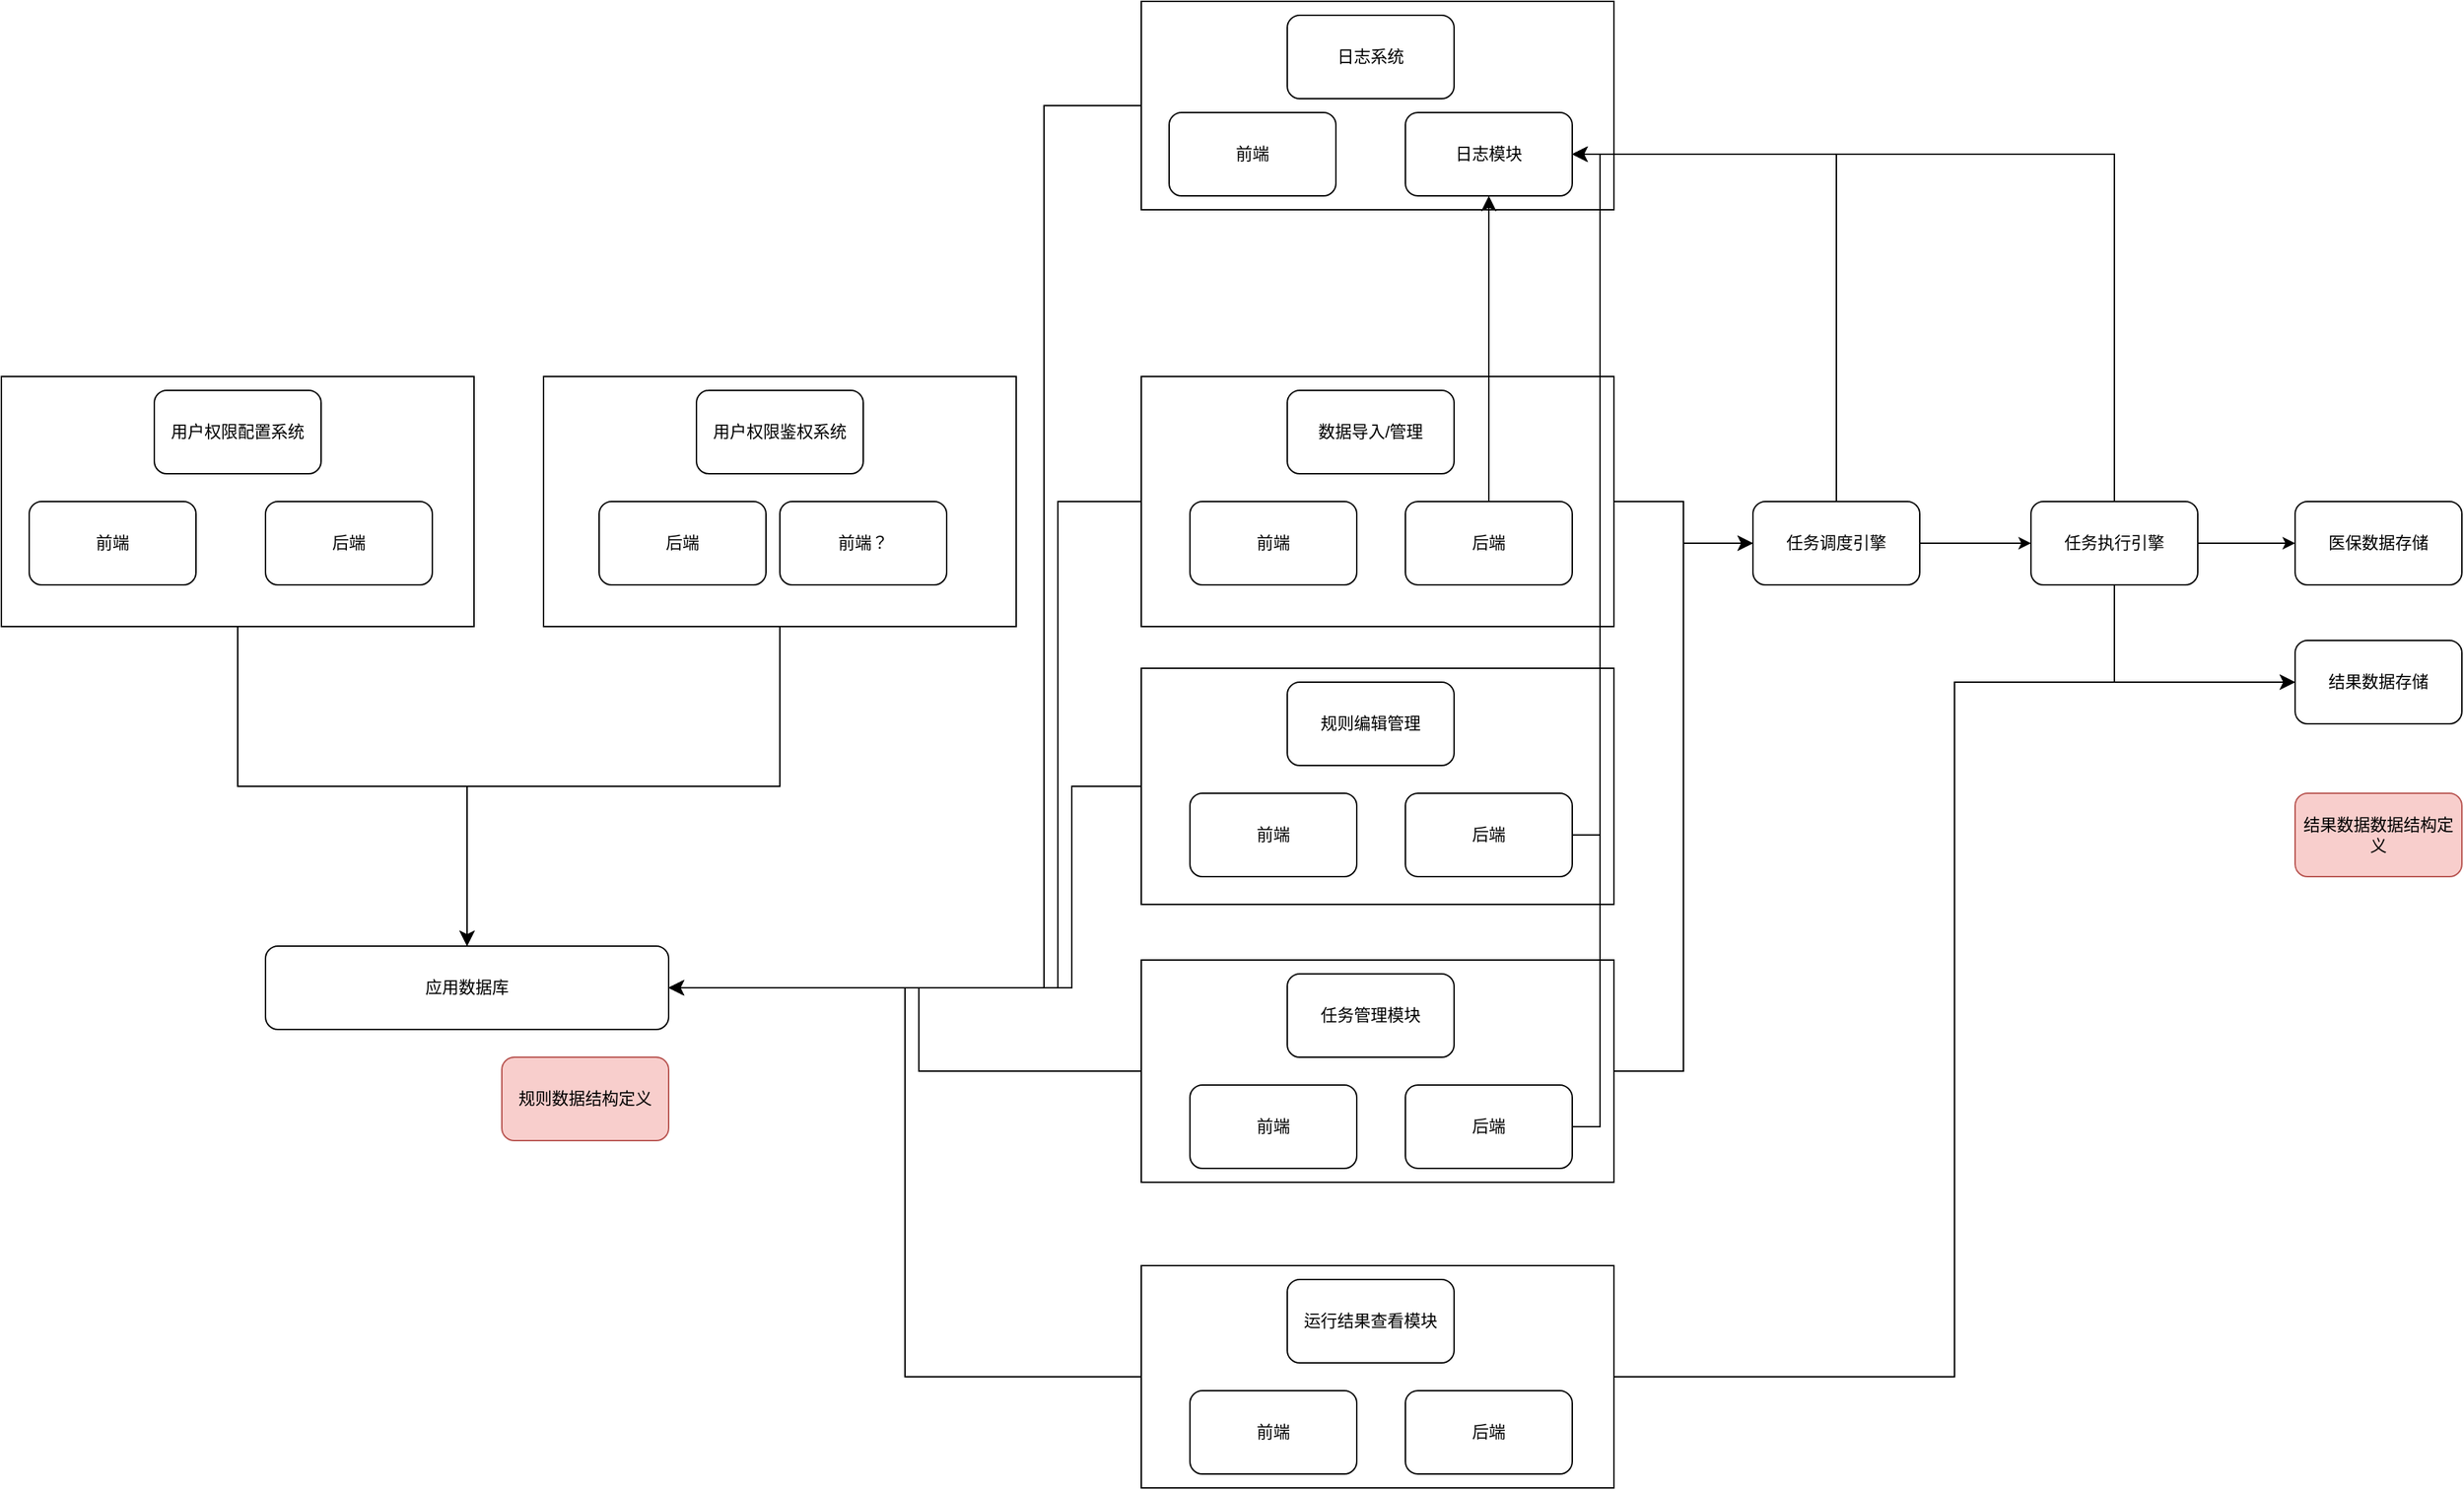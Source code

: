 <mxfile version="21.3.7" type="github" pages="6">
  <diagram name="模块架构" id="X2JeZNGttEWhe0TlvKYG">
    <mxGraphModel dx="2560" dy="1162" grid="1" gridSize="10" guides="1" tooltips="1" connect="1" arrows="1" fold="1" page="1" pageScale="1" pageWidth="850" pageHeight="1100" math="0" shadow="0">
      <root>
        <mxCell id="0" />
        <mxCell id="1" parent="0" />
        <mxCell id="zBPjSIByr8evdOQjtAYK-10" value="" style="rounded=0;whiteSpace=wrap;html=1;" parent="1" vertex="1">
          <mxGeometry x="-40" y="390" width="340" height="180" as="geometry" />
        </mxCell>
        <mxCell id="zBPjSIByr8evdOQjtAYK-4" value="" style="rounded=0;whiteSpace=wrap;html=1;" parent="1" vertex="1">
          <mxGeometry x="-430" y="390" width="340" height="180" as="geometry" />
        </mxCell>
        <mxCell id="zBPjSIByr8evdOQjtAYK-1" value="用户权限配置系统" style="rounded=1;whiteSpace=wrap;html=1;" parent="1" vertex="1">
          <mxGeometry x="-320" y="400" width="120" height="60" as="geometry" />
        </mxCell>
        <mxCell id="zBPjSIByr8evdOQjtAYK-2" value="前端" style="rounded=1;whiteSpace=wrap;html=1;" parent="1" vertex="1">
          <mxGeometry x="-410" y="480" width="120" height="60" as="geometry" />
        </mxCell>
        <mxCell id="zBPjSIByr8evdOQjtAYK-3" value="后端" style="rounded=1;whiteSpace=wrap;html=1;" parent="1" vertex="1">
          <mxGeometry x="-240" y="480" width="120" height="60" as="geometry" />
        </mxCell>
        <mxCell id="zBPjSIByr8evdOQjtAYK-5" value="应用数据库" style="rounded=1;whiteSpace=wrap;html=1;" parent="1" vertex="1">
          <mxGeometry x="-240" y="800" width="290" height="60" as="geometry" />
        </mxCell>
        <mxCell id="zBPjSIByr8evdOQjtAYK-7" value="" style="rounded=0;whiteSpace=wrap;html=1;" parent="1" vertex="1">
          <mxGeometry x="390" y="120" width="340" height="150" as="geometry" />
        </mxCell>
        <mxCell id="zBPjSIByr8evdOQjtAYK-8" value="日志系统" style="rounded=1;whiteSpace=wrap;html=1;" parent="1" vertex="1">
          <mxGeometry x="495" y="130" width="120" height="60" as="geometry" />
        </mxCell>
        <mxCell id="zBPjSIByr8evdOQjtAYK-9" value="用户权限鉴权系统" style="rounded=1;whiteSpace=wrap;html=1;" parent="1" vertex="1">
          <mxGeometry x="70" y="400" width="120" height="60" as="geometry" />
        </mxCell>
        <mxCell id="zBPjSIByr8evdOQjtAYK-11" value="后端" style="rounded=1;whiteSpace=wrap;html=1;" parent="1" vertex="1">
          <mxGeometry y="480" width="120" height="60" as="geometry" />
        </mxCell>
        <mxCell id="zBPjSIByr8evdOQjtAYK-12" value="前端？" style="rounded=1;whiteSpace=wrap;html=1;" parent="1" vertex="1">
          <mxGeometry x="130" y="480" width="120" height="60" as="geometry" />
        </mxCell>
        <mxCell id="zBPjSIByr8evdOQjtAYK-13" value="" style="rounded=0;whiteSpace=wrap;html=1;" parent="1" vertex="1">
          <mxGeometry x="390" y="390" width="340" height="180" as="geometry" />
        </mxCell>
        <mxCell id="zBPjSIByr8evdOQjtAYK-14" value="数据导入/管理" style="rounded=1;whiteSpace=wrap;html=1;" parent="1" vertex="1">
          <mxGeometry x="495" y="400" width="120" height="60" as="geometry" />
        </mxCell>
        <mxCell id="zBPjSIByr8evdOQjtAYK-15" value="后端" style="rounded=1;whiteSpace=wrap;html=1;" parent="1" vertex="1">
          <mxGeometry x="580" y="480" width="120" height="60" as="geometry" />
        </mxCell>
        <mxCell id="zBPjSIByr8evdOQjtAYK-16" value="前端" style="rounded=1;whiteSpace=wrap;html=1;" parent="1" vertex="1">
          <mxGeometry x="425" y="480" width="120" height="60" as="geometry" />
        </mxCell>
        <mxCell id="zBPjSIByr8evdOQjtAYK-17" value="任务调度引擎" style="rounded=1;whiteSpace=wrap;html=1;" parent="1" vertex="1">
          <mxGeometry x="830" y="480" width="120" height="60" as="geometry" />
        </mxCell>
        <mxCell id="zBPjSIByr8evdOQjtAYK-26" value="医保数据存储" style="rounded=1;whiteSpace=wrap;html=1;" parent="1" vertex="1">
          <mxGeometry x="1220" y="480" width="120" height="60" as="geometry" />
        </mxCell>
        <mxCell id="zBPjSIByr8evdOQjtAYK-27" value="" style="edgeStyle=elbowEdgeStyle;elbow=vertical;endArrow=classic;html=1;curved=0;rounded=0;endSize=8;startSize=8;exitX=0.5;exitY=1;exitDx=0;exitDy=0;entryX=0.5;entryY=0;entryDx=0;entryDy=0;" parent="1" source="zBPjSIByr8evdOQjtAYK-4" target="zBPjSIByr8evdOQjtAYK-5" edge="1">
          <mxGeometry width="50" height="50" relative="1" as="geometry">
            <mxPoint x="400" y="660" as="sourcePoint" />
            <mxPoint x="450" y="610" as="targetPoint" />
          </mxGeometry>
        </mxCell>
        <mxCell id="zBPjSIByr8evdOQjtAYK-28" value="" style="edgeStyle=elbowEdgeStyle;elbow=vertical;endArrow=classic;html=1;curved=0;rounded=0;endSize=8;startSize=8;exitX=0.5;exitY=1;exitDx=0;exitDy=0;entryX=0.5;entryY=0;entryDx=0;entryDy=0;" parent="1" source="zBPjSIByr8evdOQjtAYK-10" target="zBPjSIByr8evdOQjtAYK-5" edge="1">
          <mxGeometry width="50" height="50" relative="1" as="geometry">
            <mxPoint x="-250" y="580" as="sourcePoint" />
            <mxPoint x="-85" y="810" as="targetPoint" />
          </mxGeometry>
        </mxCell>
        <mxCell id="zBPjSIByr8evdOQjtAYK-29" value="" style="group" parent="1" vertex="1" connectable="0">
          <mxGeometry x="390" y="600" width="340" height="170" as="geometry" />
        </mxCell>
        <mxCell id="zBPjSIByr8evdOQjtAYK-18" value="" style="rounded=0;whiteSpace=wrap;html=1;" parent="zBPjSIByr8evdOQjtAYK-29" vertex="1">
          <mxGeometry width="340" height="170" as="geometry" />
        </mxCell>
        <mxCell id="zBPjSIByr8evdOQjtAYK-19" value="规则编辑管理" style="rounded=1;whiteSpace=wrap;html=1;" parent="zBPjSIByr8evdOQjtAYK-29" vertex="1">
          <mxGeometry x="105" y="10" width="120" height="60" as="geometry" />
        </mxCell>
        <mxCell id="zBPjSIByr8evdOQjtAYK-20" value="后端" style="rounded=1;whiteSpace=wrap;html=1;" parent="zBPjSIByr8evdOQjtAYK-29" vertex="1">
          <mxGeometry x="190" y="90" width="120" height="60" as="geometry" />
        </mxCell>
        <mxCell id="zBPjSIByr8evdOQjtAYK-21" value="前端" style="rounded=1;whiteSpace=wrap;html=1;" parent="zBPjSIByr8evdOQjtAYK-29" vertex="1">
          <mxGeometry x="35" y="90" width="120" height="60" as="geometry" />
        </mxCell>
        <mxCell id="zBPjSIByr8evdOQjtAYK-30" value="" style="group" parent="1" vertex="1" connectable="0">
          <mxGeometry x="390" y="810" width="340" height="160" as="geometry" />
        </mxCell>
        <mxCell id="zBPjSIByr8evdOQjtAYK-22" value="" style="rounded=0;whiteSpace=wrap;html=1;" parent="zBPjSIByr8evdOQjtAYK-30" vertex="1">
          <mxGeometry width="340" height="160" as="geometry" />
        </mxCell>
        <mxCell id="zBPjSIByr8evdOQjtAYK-23" value="任务管理模块" style="rounded=1;whiteSpace=wrap;html=1;" parent="zBPjSIByr8evdOQjtAYK-30" vertex="1">
          <mxGeometry x="105" y="10" width="120" height="60" as="geometry" />
        </mxCell>
        <mxCell id="zBPjSIByr8evdOQjtAYK-24" value="后端" style="rounded=1;whiteSpace=wrap;html=1;" parent="zBPjSIByr8evdOQjtAYK-30" vertex="1">
          <mxGeometry x="190" y="90" width="120" height="60" as="geometry" />
        </mxCell>
        <mxCell id="zBPjSIByr8evdOQjtAYK-25" value="前端" style="rounded=1;whiteSpace=wrap;html=1;" parent="zBPjSIByr8evdOQjtAYK-30" vertex="1">
          <mxGeometry x="35" y="90" width="120" height="60" as="geometry" />
        </mxCell>
        <mxCell id="zBPjSIByr8evdOQjtAYK-31" value="" style="edgeStyle=elbowEdgeStyle;elbow=horizontal;endArrow=classic;html=1;curved=0;rounded=0;endSize=8;startSize=8;exitX=0;exitY=0.5;exitDx=0;exitDy=0;entryX=1;entryY=0.5;entryDx=0;entryDy=0;" parent="1" source="zBPjSIByr8evdOQjtAYK-13" target="zBPjSIByr8evdOQjtAYK-5" edge="1">
          <mxGeometry width="50" height="50" relative="1" as="geometry">
            <mxPoint x="410" y="670" as="sourcePoint" />
            <mxPoint x="460" y="620" as="targetPoint" />
            <Array as="points">
              <mxPoint x="330" y="670" />
            </Array>
          </mxGeometry>
        </mxCell>
        <mxCell id="zBPjSIByr8evdOQjtAYK-32" value="" style="edgeStyle=elbowEdgeStyle;elbow=horizontal;endArrow=classic;html=1;curved=0;rounded=0;endSize=8;startSize=8;exitX=0;exitY=0.5;exitDx=0;exitDy=0;entryX=1;entryY=0.5;entryDx=0;entryDy=0;" parent="1" source="zBPjSIByr8evdOQjtAYK-18" target="zBPjSIByr8evdOQjtAYK-5" edge="1">
          <mxGeometry width="50" height="50" relative="1" as="geometry">
            <mxPoint x="400" y="490" as="sourcePoint" />
            <mxPoint x="60" y="840" as="targetPoint" />
            <Array as="points">
              <mxPoint x="340" y="680" />
            </Array>
          </mxGeometry>
        </mxCell>
        <mxCell id="zBPjSIByr8evdOQjtAYK-33" value="" style="edgeStyle=elbowEdgeStyle;elbow=horizontal;endArrow=classic;html=1;curved=0;rounded=0;endSize=8;startSize=8;exitX=0;exitY=0.5;exitDx=0;exitDy=0;entryX=1;entryY=0.5;entryDx=0;entryDy=0;" parent="1" source="zBPjSIByr8evdOQjtAYK-22" target="zBPjSIByr8evdOQjtAYK-5" edge="1">
          <mxGeometry width="50" height="50" relative="1" as="geometry">
            <mxPoint x="400" y="695" as="sourcePoint" />
            <mxPoint x="60" y="840" as="targetPoint" />
            <Array as="points">
              <mxPoint x="230" y="840" />
            </Array>
          </mxGeometry>
        </mxCell>
        <mxCell id="zBPjSIByr8evdOQjtAYK-35" value="" style="edgeStyle=elbowEdgeStyle;elbow=horizontal;endArrow=classic;html=1;curved=0;rounded=0;endSize=8;startSize=8;entryX=0;entryY=0.5;entryDx=0;entryDy=0;exitX=1;exitY=0.5;exitDx=0;exitDy=0;" parent="1" source="zBPjSIByr8evdOQjtAYK-13" target="zBPjSIByr8evdOQjtAYK-17" edge="1">
          <mxGeometry width="50" height="50" relative="1" as="geometry">
            <mxPoint x="740" y="695" as="sourcePoint" />
            <mxPoint x="840" y="520" as="targetPoint" />
          </mxGeometry>
        </mxCell>
        <mxCell id="zBPjSIByr8evdOQjtAYK-36" value="" style="edgeStyle=elbowEdgeStyle;elbow=horizontal;endArrow=classic;html=1;curved=0;rounded=0;endSize=8;startSize=8;entryX=0;entryY=0.5;entryDx=0;entryDy=0;exitX=1;exitY=0.5;exitDx=0;exitDy=0;" parent="1" source="zBPjSIByr8evdOQjtAYK-22" target="zBPjSIByr8evdOQjtAYK-17" edge="1">
          <mxGeometry width="50" height="50" relative="1" as="geometry">
            <mxPoint x="740" y="695" as="sourcePoint" />
            <mxPoint x="840" y="520" as="targetPoint" />
          </mxGeometry>
        </mxCell>
        <mxCell id="zBPjSIByr8evdOQjtAYK-37" value="" style="endArrow=classic;html=1;rounded=0;entryX=0;entryY=0.5;entryDx=0;entryDy=0;exitX=1;exitY=0.5;exitDx=0;exitDy=0;" parent="1" source="zBPjSIByr8evdOQjtAYK-45" target="zBPjSIByr8evdOQjtAYK-26" edge="1">
          <mxGeometry width="50" height="50" relative="1" as="geometry">
            <mxPoint x="1140" y="510" as="sourcePoint" />
            <mxPoint x="650" y="620" as="targetPoint" />
          </mxGeometry>
        </mxCell>
        <mxCell id="zBPjSIByr8evdOQjtAYK-38" value="前端" style="rounded=1;whiteSpace=wrap;html=1;" parent="1" vertex="1">
          <mxGeometry x="410" y="200" width="120" height="60" as="geometry" />
        </mxCell>
        <mxCell id="zBPjSIByr8evdOQjtAYK-39" value="日志模块" style="rounded=1;whiteSpace=wrap;html=1;" parent="1" vertex="1">
          <mxGeometry x="580" y="200" width="120" height="60" as="geometry" />
        </mxCell>
        <mxCell id="zBPjSIByr8evdOQjtAYK-40" value="" style="edgeStyle=elbowEdgeStyle;elbow=horizontal;endArrow=classic;html=1;curved=0;rounded=0;endSize=8;startSize=8;exitX=0;exitY=0.5;exitDx=0;exitDy=0;entryX=1;entryY=0.5;entryDx=0;entryDy=0;" parent="1" source="zBPjSIByr8evdOQjtAYK-7" target="zBPjSIByr8evdOQjtAYK-5" edge="1">
          <mxGeometry width="50" height="50" relative="1" as="geometry">
            <mxPoint x="400" y="900" as="sourcePoint" />
            <mxPoint x="60" y="840" as="targetPoint" />
            <Array as="points">
              <mxPoint x="320" y="530" />
            </Array>
          </mxGeometry>
        </mxCell>
        <mxCell id="zBPjSIByr8evdOQjtAYK-41" value="" style="edgeStyle=elbowEdgeStyle;elbow=vertical;endArrow=classic;html=1;curved=0;rounded=0;endSize=8;startSize=8;exitX=0.5;exitY=0;exitDx=0;exitDy=0;entryX=1;entryY=0.5;entryDx=0;entryDy=0;" parent="1" source="zBPjSIByr8evdOQjtAYK-17" target="zBPjSIByr8evdOQjtAYK-39" edge="1">
          <mxGeometry width="50" height="50" relative="1" as="geometry">
            <mxPoint x="410" y="560" as="sourcePoint" />
            <mxPoint x="460" y="510" as="targetPoint" />
            <Array as="points">
              <mxPoint x="820" y="230" />
            </Array>
          </mxGeometry>
        </mxCell>
        <mxCell id="zBPjSIByr8evdOQjtAYK-42" value="" style="edgeStyle=elbowEdgeStyle;elbow=vertical;endArrow=classic;html=1;curved=0;rounded=0;endSize=8;startSize=8;entryX=0.5;entryY=1;entryDx=0;entryDy=0;exitX=0.5;exitY=0;exitDx=0;exitDy=0;" parent="1" source="zBPjSIByr8evdOQjtAYK-15" target="zBPjSIByr8evdOQjtAYK-39" edge="1">
          <mxGeometry width="50" height="50" relative="1" as="geometry">
            <mxPoint x="410" y="560" as="sourcePoint" />
            <mxPoint x="460" y="510" as="targetPoint" />
          </mxGeometry>
        </mxCell>
        <mxCell id="zBPjSIByr8evdOQjtAYK-43" value="" style="edgeStyle=elbowEdgeStyle;elbow=vertical;endArrow=classic;html=1;curved=0;rounded=0;endSize=8;startSize=8;entryX=1;entryY=0.5;entryDx=0;entryDy=0;exitX=1;exitY=0.5;exitDx=0;exitDy=0;" parent="1" source="zBPjSIByr8evdOQjtAYK-20" target="zBPjSIByr8evdOQjtAYK-39" edge="1">
          <mxGeometry width="50" height="50" relative="1" as="geometry">
            <mxPoint x="650" y="490" as="sourcePoint" />
            <mxPoint x="650" y="270" as="targetPoint" />
            <Array as="points">
              <mxPoint x="720" y="480" />
            </Array>
          </mxGeometry>
        </mxCell>
        <mxCell id="zBPjSIByr8evdOQjtAYK-44" value="" style="edgeStyle=elbowEdgeStyle;elbow=vertical;endArrow=classic;html=1;curved=0;rounded=0;endSize=8;startSize=8;exitX=1;exitY=0.5;exitDx=0;exitDy=0;entryX=1;entryY=0.5;entryDx=0;entryDy=0;" parent="1" source="zBPjSIByr8evdOQjtAYK-24" target="zBPjSIByr8evdOQjtAYK-39" edge="1">
          <mxGeometry width="50" height="50" relative="1" as="geometry">
            <mxPoint x="710" y="730" as="sourcePoint" />
            <mxPoint x="710" y="240" as="targetPoint" />
            <Array as="points">
              <mxPoint x="720" y="930" />
            </Array>
          </mxGeometry>
        </mxCell>
        <mxCell id="zBPjSIByr8evdOQjtAYK-45" value="任务执行引擎" style="rounded=1;whiteSpace=wrap;html=1;" parent="1" vertex="1">
          <mxGeometry x="1030" y="480" width="120" height="60" as="geometry" />
        </mxCell>
        <mxCell id="zBPjSIByr8evdOQjtAYK-46" value="" style="endArrow=classic;html=1;rounded=0;exitX=1;exitY=0.5;exitDx=0;exitDy=0;entryX=0;entryY=0.5;entryDx=0;entryDy=0;" parent="1" source="zBPjSIByr8evdOQjtAYK-17" target="zBPjSIByr8evdOQjtAYK-45" edge="1">
          <mxGeometry width="50" height="50" relative="1" as="geometry">
            <mxPoint x="1160" y="520" as="sourcePoint" />
            <mxPoint x="1010" y="480" as="targetPoint" />
          </mxGeometry>
        </mxCell>
        <mxCell id="zBPjSIByr8evdOQjtAYK-47" value="" style="edgeStyle=elbowEdgeStyle;elbow=vertical;endArrow=classic;html=1;curved=0;rounded=0;endSize=8;startSize=8;exitX=0.5;exitY=0;exitDx=0;exitDy=0;entryX=1;entryY=0.5;entryDx=0;entryDy=0;" parent="1" source="zBPjSIByr8evdOQjtAYK-45" target="zBPjSIByr8evdOQjtAYK-39" edge="1">
          <mxGeometry width="50" height="50" relative="1" as="geometry">
            <mxPoint x="900" y="490" as="sourcePoint" />
            <mxPoint x="710" y="240" as="targetPoint" />
            <Array as="points">
              <mxPoint x="900" y="230" />
            </Array>
          </mxGeometry>
        </mxCell>
        <mxCell id="aXtnEgnxSbcdx4EIXjEe-1" value="结果数据存储" style="rounded=1;whiteSpace=wrap;html=1;" parent="1" vertex="1">
          <mxGeometry x="1220" y="580" width="120" height="60" as="geometry" />
        </mxCell>
        <mxCell id="aXtnEgnxSbcdx4EIXjEe-2" value="" style="edgeStyle=segmentEdgeStyle;endArrow=classic;html=1;curved=0;rounded=0;endSize=8;startSize=8;entryX=0;entryY=0.5;entryDx=0;entryDy=0;exitX=0.5;exitY=1;exitDx=0;exitDy=0;" parent="1" source="zBPjSIByr8evdOQjtAYK-45" target="aXtnEgnxSbcdx4EIXjEe-1" edge="1">
          <mxGeometry width="50" height="50" relative="1" as="geometry">
            <mxPoint x="550" y="570" as="sourcePoint" />
            <mxPoint x="600" y="520" as="targetPoint" />
            <Array as="points">
              <mxPoint x="1090" y="610" />
            </Array>
          </mxGeometry>
        </mxCell>
        <mxCell id="aXtnEgnxSbcdx4EIXjEe-3" value="" style="group" parent="1" vertex="1" connectable="0">
          <mxGeometry x="390" y="1030" width="340" height="160" as="geometry" />
        </mxCell>
        <mxCell id="aXtnEgnxSbcdx4EIXjEe-4" value="" style="rounded=0;whiteSpace=wrap;html=1;" parent="aXtnEgnxSbcdx4EIXjEe-3" vertex="1">
          <mxGeometry width="340" height="160" as="geometry" />
        </mxCell>
        <mxCell id="aXtnEgnxSbcdx4EIXjEe-5" value="运行结果查看模块" style="rounded=1;whiteSpace=wrap;html=1;" parent="aXtnEgnxSbcdx4EIXjEe-3" vertex="1">
          <mxGeometry x="105" y="10" width="120" height="60" as="geometry" />
        </mxCell>
        <mxCell id="aXtnEgnxSbcdx4EIXjEe-6" value="后端" style="rounded=1;whiteSpace=wrap;html=1;" parent="aXtnEgnxSbcdx4EIXjEe-3" vertex="1">
          <mxGeometry x="190" y="90" width="120" height="60" as="geometry" />
        </mxCell>
        <mxCell id="aXtnEgnxSbcdx4EIXjEe-7" value="前端" style="rounded=1;whiteSpace=wrap;html=1;" parent="aXtnEgnxSbcdx4EIXjEe-3" vertex="1">
          <mxGeometry x="35" y="90" width="120" height="60" as="geometry" />
        </mxCell>
        <mxCell id="aXtnEgnxSbcdx4EIXjEe-8" value="" style="edgeStyle=elbowEdgeStyle;elbow=horizontal;endArrow=classic;html=1;curved=0;rounded=0;endSize=8;startSize=8;entryX=1;entryY=0.5;entryDx=0;entryDy=0;exitX=0;exitY=0.5;exitDx=0;exitDy=0;" parent="1" source="aXtnEgnxSbcdx4EIXjEe-4" target="zBPjSIByr8evdOQjtAYK-5" edge="1">
          <mxGeometry width="50" height="50" relative="1" as="geometry">
            <mxPoint x="550" y="760" as="sourcePoint" />
            <mxPoint x="600" y="710" as="targetPoint" />
          </mxGeometry>
        </mxCell>
        <mxCell id="aXtnEgnxSbcdx4EIXjEe-9" value="" style="edgeStyle=elbowEdgeStyle;elbow=horizontal;endArrow=classic;html=1;curved=0;rounded=0;endSize=8;startSize=8;entryX=0;entryY=0.5;entryDx=0;entryDy=0;exitX=1;exitY=0.5;exitDx=0;exitDy=0;" parent="1" source="aXtnEgnxSbcdx4EIXjEe-4" target="aXtnEgnxSbcdx4EIXjEe-1" edge="1">
          <mxGeometry width="50" height="50" relative="1" as="geometry">
            <mxPoint x="400" y="1120" as="sourcePoint" />
            <mxPoint x="60" y="840" as="targetPoint" />
          </mxGeometry>
        </mxCell>
        <mxCell id="EHy2zDODpNNmeOG0d16I-1" value="结果数据数据结构定义" style="rounded=1;whiteSpace=wrap;html=1;fillColor=#f8cecc;strokeColor=#b85450;" parent="1" vertex="1">
          <mxGeometry x="1220" y="690" width="120" height="60" as="geometry" />
        </mxCell>
        <mxCell id="EHy2zDODpNNmeOG0d16I-2" value="规则数据结构定义" style="rounded=1;whiteSpace=wrap;html=1;fillColor=#f8cecc;strokeColor=#b85450;" parent="1" vertex="1">
          <mxGeometry x="-70" y="880" width="120" height="60" as="geometry" />
        </mxCell>
      </root>
    </mxGraphModel>
  </diagram>
  <diagram id="PkHHG-rbIKo9PlBgIii0" name="业务核心概念">
    <mxGraphModel dx="3124" dy="2205" grid="1" gridSize="10" guides="1" tooltips="1" connect="1" arrows="1" fold="1" page="1" pageScale="1" pageWidth="850" pageHeight="1100" math="0" shadow="0">
      <root>
        <mxCell id="0" />
        <mxCell id="1" parent="0" />
        <mxCell id="SUtvVfrPen3qPG97QCa7-21" value="" style="rounded=0;whiteSpace=wrap;html=1;" parent="1" vertex="1">
          <mxGeometry x="-180" y="80" width="580" height="770" as="geometry" />
        </mxCell>
        <mxCell id="SUtvVfrPen3qPG97QCa7-2" value="规则-版本&lt;br&gt;&lt;br&gt;住院日期 &amp;gt; 5 - 10 - 15" style="rounded=1;whiteSpace=wrap;html=1;fillColor=#dae8fc;strokeColor=#6c8ebf;" parent="1" vertex="1">
          <mxGeometry x="230" y="210" width="120" height="60" as="geometry" />
        </mxCell>
        <mxCell id="kJm3viMC30TtvkqW8-Kk-13" style="edgeStyle=orthogonalEdgeStyle;rounded=0;orthogonalLoop=1;jettySize=auto;html=1;exitX=0.5;exitY=0;exitDx=0;exitDy=0;entryX=1;entryY=0.5;entryDx=0;entryDy=0;startArrow=classic;startFill=1;fillColor=#f8cecc;strokeColor=#b85450;" edge="1" parent="1" source="SUtvVfrPen3qPG97QCa7-8" target="kJm3viMC30TtvkqW8-Kk-12">
          <mxGeometry relative="1" as="geometry" />
        </mxCell>
        <mxCell id="SUtvVfrPen3qPG97QCa7-8" value="规则集" style="rounded=1;whiteSpace=wrap;html=1;fillColor=#e1d5e7;strokeColor=#9673a6;" parent="1" vertex="1">
          <mxGeometry x="-150" y="210" width="120" height="60" as="geometry" />
        </mxCell>
        <mxCell id="SUtvVfrPen3qPG97QCa7-11" value="数据集" style="rounded=1;whiteSpace=wrap;html=1;fillColor=#dae8fc;strokeColor=#6c8ebf;" parent="1" vertex="1">
          <mxGeometry x="60" y="740" width="120" height="60" as="geometry" />
        </mxCell>
        <mxCell id="kJm3viMC30TtvkqW8-Kk-2" style="edgeStyle=orthogonalEdgeStyle;rounded=0;orthogonalLoop=1;jettySize=auto;html=1;exitX=1;exitY=0.5;exitDx=0;exitDy=0;entryX=0;entryY=0.5;entryDx=0;entryDy=0;" edge="1" parent="1" source="SUtvVfrPen3qPG97QCa7-12" target="kJm3viMC30TtvkqW8-Kk-1">
          <mxGeometry relative="1" as="geometry" />
        </mxCell>
        <mxCell id="SUtvVfrPen3qPG97QCa7-12" value="任务&lt;br&gt;&lt;br&gt;太保财-场景组" style="rounded=1;whiteSpace=wrap;html=1;fillColor=#e1d5e7;strokeColor=#9673a6;" parent="1" vertex="1">
          <mxGeometry x="60" y="630" width="120" height="60" as="geometry" />
        </mxCell>
        <mxCell id="SUtvVfrPen3qPG97QCa7-13" value="用户" style="rounded=1;whiteSpace=wrap;html=1;" parent="1" vertex="1">
          <mxGeometry x="-540" y="600" width="120" height="60" as="geometry" />
        </mxCell>
        <mxCell id="SUtvVfrPen3qPG97QCa7-14" value="" style="edgeStyle=segmentEdgeStyle;endArrow=classic;html=1;curved=0;rounded=0;endSize=8;startSize=8;exitX=0;exitY=0.5;exitDx=0;exitDy=0;entryX=0.5;entryY=1;entryDx=0;entryDy=0;" parent="1" source="SUtvVfrPen3qPG97QCa7-12" target="SUtvVfrPen3qPG97QCa7-8" edge="1">
          <mxGeometry width="50" height="50" relative="1" as="geometry">
            <mxPoint x="400" y="620" as="sourcePoint" />
            <mxPoint x="450" y="570" as="targetPoint" />
          </mxGeometry>
        </mxCell>
        <mxCell id="SUtvVfrPen3qPG97QCa7-15" value="" style="endArrow=classic;html=1;rounded=0;entryX=0.5;entryY=0;entryDx=0;entryDy=0;" parent="1" source="SUtvVfrPen3qPG97QCa7-12" target="SUtvVfrPen3qPG97QCa7-11" edge="1">
          <mxGeometry width="50" height="50" relative="1" as="geometry">
            <mxPoint x="400" y="620" as="sourcePoint" />
            <mxPoint x="450" y="570" as="targetPoint" />
          </mxGeometry>
        </mxCell>
        <mxCell id="SUtvVfrPen3qPG97QCa7-17" value="日志" style="rounded=1;whiteSpace=wrap;html=1;" parent="1" vertex="1">
          <mxGeometry x="-400" y="980" width="120" height="60" as="geometry" />
        </mxCell>
        <mxCell id="SUtvVfrPen3qPG97QCa7-18" value="" style="edgeStyle=segmentEdgeStyle;endArrow=classic;html=1;curved=0;rounded=0;endSize=8;startSize=8;entryX=0.5;entryY=1;entryDx=0;entryDy=0;exitX=0;exitY=0.5;exitDx=0;exitDy=0;" parent="1" source="SUtvVfrPen3qPG97QCa7-17" target="SUtvVfrPen3qPG97QCa7-13" edge="1">
          <mxGeometry width="50" height="50" relative="1" as="geometry">
            <mxPoint x="400" y="620" as="sourcePoint" />
            <mxPoint x="450" y="570" as="targetPoint" />
          </mxGeometry>
        </mxCell>
        <mxCell id="SUtvVfrPen3qPG97QCa7-19" value="风控结果" style="rounded=1;whiteSpace=wrap;html=1;fillColor=#dae8fc;strokeColor=#6c8ebf;" parent="1" vertex="1">
          <mxGeometry x="60" y="510" width="120" height="60" as="geometry" />
        </mxCell>
        <mxCell id="SUtvVfrPen3qPG97QCa7-20" value="" style="endArrow=classic;html=1;rounded=0;exitX=0.5;exitY=0;exitDx=0;exitDy=0;entryX=0.5;entryY=1;entryDx=0;entryDy=0;" parent="1" source="SUtvVfrPen3qPG97QCa7-12" target="SUtvVfrPen3qPG97QCa7-19" edge="1">
          <mxGeometry width="50" height="50" relative="1" as="geometry">
            <mxPoint x="400" y="620" as="sourcePoint" />
            <mxPoint x="450" y="570" as="targetPoint" />
          </mxGeometry>
        </mxCell>
        <mxCell id="SUtvVfrPen3qPG97QCa7-22" value="" style="edgeStyle=elbowEdgeStyle;elbow=horizontal;endArrow=classic;html=1;curved=0;rounded=0;endSize=8;startSize=8;exitX=1;exitY=0.5;exitDx=0;exitDy=0;entryX=0;entryY=0.5;entryDx=0;entryDy=0;" parent="1" source="SUtvVfrPen3qPG97QCa7-17" target="SUtvVfrPen3qPG97QCa7-21" edge="1">
          <mxGeometry width="50" height="50" relative="1" as="geometry">
            <mxPoint x="400" y="620" as="sourcePoint" />
            <mxPoint x="450" y="570" as="targetPoint" />
          </mxGeometry>
        </mxCell>
        <mxCell id="SUtvVfrPen3qPG97QCa7-24" value="包含" style="text;html=1;strokeColor=none;fillColor=none;align=center;verticalAlign=middle;whiteSpace=wrap;rounded=0;" parent="1" vertex="1">
          <mxGeometry x="80" y="190" width="60" height="30" as="geometry" />
        </mxCell>
        <mxCell id="SUtvVfrPen3qPG97QCa7-28" value="" style="group" parent="1" vertex="1" connectable="0">
          <mxGeometry x="-615" y="80" width="270" height="420" as="geometry" />
        </mxCell>
        <mxCell id="SUtvVfrPen3qPG97QCa7-26" value="" style="rounded=0;whiteSpace=wrap;html=1;" parent="SUtvVfrPen3qPG97QCa7-28" vertex="1">
          <mxGeometry width="270" height="420" as="geometry" />
        </mxCell>
        <mxCell id="SUtvVfrPen3qPG97QCa7-27" value="权限" style="text;html=1;strokeColor=none;fillColor=none;align=center;verticalAlign=middle;whiteSpace=wrap;rounded=0;" parent="SUtvVfrPen3qPG97QCa7-28" vertex="1">
          <mxGeometry x="100" y="10" width="60" height="30" as="geometry" />
        </mxCell>
        <mxCell id="Rrc6Z4CV_fb9IXmUvoc7-14" value="" style="group" parent="SUtvVfrPen3qPG97QCa7-28" vertex="1" connectable="0">
          <mxGeometry x="25" y="40" width="225" height="190" as="geometry" />
        </mxCell>
        <mxCell id="Rrc6Z4CV_fb9IXmUvoc7-12" value="" style="rounded=0;whiteSpace=wrap;html=1;" parent="Rrc6Z4CV_fb9IXmUvoc7-14" vertex="1">
          <mxGeometry width="225" height="90" as="geometry" />
        </mxCell>
        <mxCell id="Rrc6Z4CV_fb9IXmUvoc7-13" value="功能权限" style="text;html=1;strokeColor=none;fillColor=none;align=center;verticalAlign=middle;whiteSpace=wrap;rounded=0;" parent="Rrc6Z4CV_fb9IXmUvoc7-14" vertex="1">
          <mxGeometry x="75" y="10" width="60" height="30" as="geometry" />
        </mxCell>
        <mxCell id="Rrc6Z4CV_fb9IXmUvoc7-15" value="" style="group" parent="SUtvVfrPen3qPG97QCa7-28" vertex="1" connectable="0">
          <mxGeometry x="25" y="210" width="225" height="190" as="geometry" />
        </mxCell>
        <mxCell id="Rrc6Z4CV_fb9IXmUvoc7-18" value="" style="group" parent="Rrc6Z4CV_fb9IXmUvoc7-15" vertex="1" connectable="0">
          <mxGeometry y="-40" width="225" height="230" as="geometry" />
        </mxCell>
        <mxCell id="Rrc6Z4CV_fb9IXmUvoc7-16" value="" style="rounded=0;whiteSpace=wrap;html=1;" parent="Rrc6Z4CV_fb9IXmUvoc7-18" vertex="1">
          <mxGeometry width="225" height="230" as="geometry" />
        </mxCell>
        <mxCell id="Rrc6Z4CV_fb9IXmUvoc7-17" value="数据权限" style="text;html=1;strokeColor=none;fillColor=none;align=center;verticalAlign=middle;whiteSpace=wrap;rounded=0;" parent="Rrc6Z4CV_fb9IXmUvoc7-18" vertex="1">
          <mxGeometry x="82.5" y="10" width="60" height="30" as="geometry" />
        </mxCell>
        <mxCell id="Rrc6Z4CV_fb9IXmUvoc7-19" value="规则权限" style="rounded=1;whiteSpace=wrap;html=1;" parent="Rrc6Z4CV_fb9IXmUvoc7-18" vertex="1">
          <mxGeometry x="52.5" y="40" width="120" height="30" as="geometry" />
        </mxCell>
        <mxCell id="Rrc6Z4CV_fb9IXmUvoc7-20" value="数据集权限" style="rounded=1;whiteSpace=wrap;html=1;" parent="Rrc6Z4CV_fb9IXmUvoc7-18" vertex="1">
          <mxGeometry x="52.5" y="80" width="120" height="30" as="geometry" />
        </mxCell>
        <mxCell id="Rrc6Z4CV_fb9IXmUvoc7-33" value="任务/结果权限" style="rounded=1;whiteSpace=wrap;html=1;" parent="Rrc6Z4CV_fb9IXmUvoc7-18" vertex="1">
          <mxGeometry x="52.5" y="120" width="120" height="30" as="geometry" />
        </mxCell>
        <mxCell id="SUtvVfrPen3qPG97QCa7-29" value="" style="endArrow=classic;html=1;rounded=0;exitX=1;exitY=0.5;exitDx=0;exitDy=0;entryX=0;entryY=0.273;entryDx=0;entryDy=0;entryPerimeter=0;" parent="1" source="SUtvVfrPen3qPG97QCa7-26" target="SUtvVfrPen3qPG97QCa7-21" edge="1">
          <mxGeometry width="50" height="50" relative="1" as="geometry">
            <mxPoint x="40" y="590" as="sourcePoint" />
            <mxPoint x="-170" y="270" as="targetPoint" />
          </mxGeometry>
        </mxCell>
        <mxCell id="SUtvVfrPen3qPG97QCa7-30" value="" style="endArrow=classic;html=1;rounded=0;exitX=0.5;exitY=1;exitDx=0;exitDy=0;entryX=0.5;entryY=0;entryDx=0;entryDy=0;" parent="1" source="SUtvVfrPen3qPG97QCa7-26" target="SUtvVfrPen3qPG97QCa7-13" edge="1">
          <mxGeometry width="50" height="50" relative="1" as="geometry">
            <mxPoint x="-330" y="195" as="sourcePoint" />
            <mxPoint x="-170" y="280" as="targetPoint" />
          </mxGeometry>
        </mxCell>
        <mxCell id="nBZuDUjt5baG3xbJLzcc-1" value="规则模板" style="rounded=1;whiteSpace=wrap;html=1;fillColor=#dae8fc;strokeColor=#6c8ebf;" parent="1" vertex="1">
          <mxGeometry x="230" y="320" width="120" height="60" as="geometry" />
        </mxCell>
        <mxCell id="Rrc6Z4CV_fb9IXmUvoc7-1" value="原始数据集" style="rounded=1;whiteSpace=wrap;html=1;" parent="1" vertex="1">
          <mxGeometry x="60" y="900" width="120" height="60" as="geometry" />
        </mxCell>
        <mxCell id="Rrc6Z4CV_fb9IXmUvoc7-2" value="筛选数据集" style="rounded=1;whiteSpace=wrap;html=1;" parent="1" vertex="1">
          <mxGeometry x="-110" y="900" width="120" height="60" as="geometry" />
        </mxCell>
        <mxCell id="Rrc6Z4CV_fb9IXmUvoc7-3" value="集合数据集" style="rounded=1;whiteSpace=wrap;html=1;" parent="1" vertex="1">
          <mxGeometry x="230" y="900" width="120" height="60" as="geometry" />
        </mxCell>
        <mxCell id="Rrc6Z4CV_fb9IXmUvoc7-4" value="" style="endArrow=classic;html=1;rounded=0;exitX=0.5;exitY=1;exitDx=0;exitDy=0;" parent="1" source="SUtvVfrPen3qPG97QCa7-11" target="Rrc6Z4CV_fb9IXmUvoc7-1" edge="1">
          <mxGeometry width="50" height="50" relative="1" as="geometry">
            <mxPoint x="310" y="620" as="sourcePoint" />
            <mxPoint x="360" y="570" as="targetPoint" />
          </mxGeometry>
        </mxCell>
        <mxCell id="Rrc6Z4CV_fb9IXmUvoc7-5" value="" style="edgeStyle=segmentEdgeStyle;endArrow=classic;html=1;curved=0;rounded=0;endSize=8;startSize=8;entryX=0.5;entryY=0;entryDx=0;entryDy=0;" parent="1" source="SUtvVfrPen3qPG97QCa7-11" target="Rrc6Z4CV_fb9IXmUvoc7-3" edge="1">
          <mxGeometry width="50" height="50" relative="1" as="geometry">
            <mxPoint x="310" y="620" as="sourcePoint" />
            <mxPoint x="360" y="570" as="targetPoint" />
          </mxGeometry>
        </mxCell>
        <mxCell id="Rrc6Z4CV_fb9IXmUvoc7-6" value="" style="edgeStyle=segmentEdgeStyle;endArrow=classic;html=1;curved=0;rounded=0;endSize=8;startSize=8;exitX=0;exitY=0.5;exitDx=0;exitDy=0;" parent="1" source="SUtvVfrPen3qPG97QCa7-11" target="Rrc6Z4CV_fb9IXmUvoc7-2" edge="1">
          <mxGeometry width="50" height="50" relative="1" as="geometry">
            <mxPoint x="190" y="780" as="sourcePoint" />
            <mxPoint x="300" y="910" as="targetPoint" />
          </mxGeometry>
        </mxCell>
        <mxCell id="Rrc6Z4CV_fb9IXmUvoc7-7" value="" style="endArrow=classic;html=1;rounded=0;exitX=0;exitY=0.5;exitDx=0;exitDy=0;entryX=1;entryY=0.5;entryDx=0;entryDy=0;" parent="1" source="Rrc6Z4CV_fb9IXmUvoc7-3" target="Rrc6Z4CV_fb9IXmUvoc7-1" edge="1">
          <mxGeometry width="50" height="50" relative="1" as="geometry">
            <mxPoint x="310" y="620" as="sourcePoint" />
            <mxPoint x="220" y="1010" as="targetPoint" />
          </mxGeometry>
        </mxCell>
        <mxCell id="Rrc6Z4CV_fb9IXmUvoc7-8" value="" style="edgeStyle=elbowEdgeStyle;elbow=vertical;endArrow=classic;html=1;curved=0;rounded=0;endSize=8;startSize=8;exitX=0.5;exitY=1;exitDx=0;exitDy=0;entryX=0.5;entryY=1;entryDx=0;entryDy=0;" parent="1" source="Rrc6Z4CV_fb9IXmUvoc7-3" target="Rrc6Z4CV_fb9IXmUvoc7-2" edge="1">
          <mxGeometry width="50" height="50" relative="1" as="geometry">
            <mxPoint x="310" y="620" as="sourcePoint" />
            <mxPoint x="360" y="570" as="targetPoint" />
            <Array as="points">
              <mxPoint x="140" y="1010" />
              <mxPoint x="200" y="1030" />
            </Array>
          </mxGeometry>
        </mxCell>
        <mxCell id="Rrc6Z4CV_fb9IXmUvoc7-9" value="" style="endArrow=classic;html=1;rounded=0;exitX=1;exitY=0.5;exitDx=0;exitDy=0;entryX=0;entryY=0.5;entryDx=0;entryDy=0;" parent="1" source="Rrc6Z4CV_fb9IXmUvoc7-2" target="Rrc6Z4CV_fb9IXmUvoc7-1" edge="1">
          <mxGeometry width="50" height="50" relative="1" as="geometry">
            <mxPoint x="240" y="940" as="sourcePoint" />
            <mxPoint x="190" y="940" as="targetPoint" />
          </mxGeometry>
        </mxCell>
        <mxCell id="Rrc6Z4CV_fb9IXmUvoc7-11" value="" style="endArrow=classic;html=1;rounded=0;exitX=1;exitY=0.5;exitDx=0;exitDy=0;" parent="1" source="SUtvVfrPen3qPG97QCa7-8" target="SUtvVfrPen3qPG97QCa7-2" edge="1">
          <mxGeometry width="50" height="50" relative="1" as="geometry">
            <mxPoint x="230" y="620" as="sourcePoint" />
            <mxPoint x="280" y="570" as="targetPoint" />
          </mxGeometry>
        </mxCell>
        <mxCell id="Rrc6Z4CV_fb9IXmUvoc7-34" value="" style="endArrow=classic;html=1;rounded=0;entryX=0.5;entryY=1;entryDx=0;entryDy=0;exitX=0.5;exitY=0;exitDx=0;exitDy=0;" parent="1" source="nBZuDUjt5baG3xbJLzcc-1" target="SUtvVfrPen3qPG97QCa7-2" edge="1">
          <mxGeometry width="50" height="50" relative="1" as="geometry">
            <mxPoint x="-40" y="620" as="sourcePoint" />
            <mxPoint x="10" y="570" as="targetPoint" />
          </mxGeometry>
        </mxCell>
        <mxCell id="Rrc6Z4CV_fb9IXmUvoc7-37" value="" style="edgeStyle=elbowEdgeStyle;elbow=vertical;endArrow=classic;html=1;curved=0;rounded=0;endSize=8;startSize=8;entryX=1;entryY=0.75;entryDx=0;entryDy=0;exitX=1;exitY=0.25;exitDx=0;exitDy=0;" parent="1" source="SUtvVfrPen3qPG97QCa7-2" target="SUtvVfrPen3qPG97QCa7-2" edge="1">
          <mxGeometry width="50" height="50" relative="1" as="geometry">
            <mxPoint x="300" y="200" as="sourcePoint" />
            <mxPoint x="350" y="150" as="targetPoint" />
            <Array as="points">
              <mxPoint x="390" y="190" />
              <mxPoint x="390" y="210" />
              <mxPoint x="360" y="170" />
            </Array>
          </mxGeometry>
        </mxCell>
        <mxCell id="Rrc6Z4CV_fb9IXmUvoc7-38" value="修改于" style="text;html=1;strokeColor=none;fillColor=none;align=center;verticalAlign=middle;whiteSpace=wrap;rounded=0;" parent="1" vertex="1">
          <mxGeometry x="400" y="225" width="60" height="30" as="geometry" />
        </mxCell>
        <mxCell id="Rrc6Z4CV_fb9IXmUvoc7-39" value="来自于" style="text;html=1;strokeColor=none;fillColor=none;align=center;verticalAlign=middle;whiteSpace=wrap;rounded=0;" parent="1" vertex="1">
          <mxGeometry x="3" y="900" width="60" height="30" as="geometry" />
        </mxCell>
        <mxCell id="Rrc6Z4CV_fb9IXmUvoc7-40" value="包含" style="text;html=1;strokeColor=none;fillColor=none;align=center;verticalAlign=middle;whiteSpace=wrap;rounded=0;" parent="1" vertex="1">
          <mxGeometry x="173" y="900" width="60" height="30" as="geometry" />
        </mxCell>
        <mxCell id="Rrc6Z4CV_fb9IXmUvoc7-41" value="包含" style="text;html=1;strokeColor=none;fillColor=none;align=center;verticalAlign=middle;whiteSpace=wrap;rounded=0;" parent="1" vertex="1">
          <mxGeometry x="90" y="980" width="60" height="30" as="geometry" />
        </mxCell>
        <mxCell id="Rrc6Z4CV_fb9IXmUvoc7-42" value="明细表" style="rounded=1;whiteSpace=wrap;html=1;" parent="1" vertex="1">
          <mxGeometry x="490" y="630" width="120" height="60" as="geometry" />
        </mxCell>
        <mxCell id="Rrc6Z4CV_fb9IXmUvoc7-43" value="水单表" style="rounded=1;whiteSpace=wrap;html=1;" parent="1" vertex="1">
          <mxGeometry x="490" y="740" width="120" height="60" as="geometry" />
        </mxCell>
        <mxCell id="Rrc6Z4CV_fb9IXmUvoc7-44" value="" style="edgeStyle=elbowEdgeStyle;elbow=horizontal;endArrow=classic;html=1;curved=0;rounded=0;endSize=8;startSize=8;entryX=0;entryY=0.5;entryDx=0;entryDy=0;exitX=1;exitY=0.25;exitDx=0;exitDy=0;" parent="1" source="SUtvVfrPen3qPG97QCa7-11" target="Rrc6Z4CV_fb9IXmUvoc7-42" edge="1">
          <mxGeometry width="50" height="50" relative="1" as="geometry">
            <mxPoint x="-40" y="620" as="sourcePoint" />
            <mxPoint x="10" y="570" as="targetPoint" />
          </mxGeometry>
        </mxCell>
        <mxCell id="Rrc6Z4CV_fb9IXmUvoc7-45" value="" style="edgeStyle=elbowEdgeStyle;elbow=horizontal;endArrow=classic;html=1;curved=0;rounded=0;endSize=8;startSize=8;entryX=0;entryY=0.5;entryDx=0;entryDy=0;exitX=1;exitY=0.25;exitDx=0;exitDy=0;" parent="1" source="SUtvVfrPen3qPG97QCa7-11" target="Rrc6Z4CV_fb9IXmUvoc7-43" edge="1">
          <mxGeometry width="50" height="50" relative="1" as="geometry">
            <mxPoint x="190" y="765" as="sourcePoint" />
            <mxPoint x="500" y="670" as="targetPoint" />
          </mxGeometry>
        </mxCell>
        <mxCell id="Rrc6Z4CV_fb9IXmUvoc7-48" value="" style="edgeStyle=segmentEdgeStyle;endArrow=classic;html=1;curved=0;rounded=0;endSize=8;startSize=8;entryX=0.5;entryY=0;entryDx=0;entryDy=0;exitX=1;exitY=0.25;exitDx=0;exitDy=0;" parent="1" source="SUtvVfrPen3qPG97QCa7-19" target="Rrc6Z4CV_fb9IXmUvoc7-42" edge="1">
          <mxGeometry width="50" height="50" relative="1" as="geometry">
            <mxPoint x="-40" y="620" as="sourcePoint" />
            <mxPoint x="10" y="570" as="targetPoint" />
          </mxGeometry>
        </mxCell>
        <mxCell id="Rrc6Z4CV_fb9IXmUvoc7-49" value="" style="edgeStyle=segmentEdgeStyle;endArrow=classic;html=1;curved=0;rounded=0;endSize=8;startSize=8;entryX=0.25;entryY=0;entryDx=0;entryDy=0;exitX=1;exitY=0.75;exitDx=0;exitDy=0;" parent="1" source="SUtvVfrPen3qPG97QCa7-19" target="Rrc6Z4CV_fb9IXmUvoc7-43" edge="1">
          <mxGeometry width="50" height="50" relative="1" as="geometry">
            <mxPoint x="190" y="550" as="sourcePoint" />
            <mxPoint x="560" y="640" as="targetPoint" />
          </mxGeometry>
        </mxCell>
        <mxCell id="Rrc6Z4CV_fb9IXmUvoc7-50" value="自定义字段" style="rounded=1;whiteSpace=wrap;html=1;fillColor=#ffe6cc;strokeColor=#d79b00;" parent="1" vertex="1">
          <mxGeometry x="530" y="320" width="120" height="60" as="geometry" />
        </mxCell>
        <mxCell id="Rrc6Z4CV_fb9IXmUvoc7-51" value="生成于" style="text;html=1;strokeColor=none;fillColor=none;align=center;verticalAlign=middle;whiteSpace=wrap;rounded=0;" parent="1" vertex="1">
          <mxGeometry x="300" y="280" width="60" height="30" as="geometry" />
        </mxCell>
        <mxCell id="Rrc6Z4CV_fb9IXmUvoc7-52" value="自定义中间表" style="rounded=1;whiteSpace=wrap;html=1;fillColor=#ffe6cc;strokeColor=#d79b00;" parent="1" vertex="1">
          <mxGeometry x="530" y="410" width="120" height="60" as="geometry" />
        </mxCell>
        <mxCell id="Rrc6Z4CV_fb9IXmUvoc7-53" value="" style="edgeStyle=elbowEdgeStyle;elbow=horizontal;endArrow=classic;html=1;curved=0;rounded=0;endSize=8;startSize=8;entryX=1;entryY=0.25;entryDx=0;entryDy=0;exitX=0;exitY=0.25;exitDx=0;exitDy=0;" parent="1" source="Rrc6Z4CV_fb9IXmUvoc7-50" target="nBZuDUjt5baG3xbJLzcc-1" edge="1">
          <mxGeometry width="50" height="50" relative="1" as="geometry">
            <mxPoint x="40" y="580" as="sourcePoint" />
            <mxPoint x="90" y="530" as="targetPoint" />
          </mxGeometry>
        </mxCell>
        <mxCell id="Rrc6Z4CV_fb9IXmUvoc7-54" value="" style="edgeStyle=elbowEdgeStyle;elbow=horizontal;endArrow=classic;html=1;curved=0;rounded=0;endSize=8;startSize=8;entryX=1;entryY=0.75;entryDx=0;entryDy=0;exitX=0;exitY=0.5;exitDx=0;exitDy=0;" parent="1" source="Rrc6Z4CV_fb9IXmUvoc7-52" target="nBZuDUjt5baG3xbJLzcc-1" edge="1">
          <mxGeometry width="50" height="50" relative="1" as="geometry">
            <mxPoint x="540" y="345" as="sourcePoint" />
            <mxPoint x="360" y="345" as="targetPoint" />
          </mxGeometry>
        </mxCell>
        <mxCell id="Rrc6Z4CV_fb9IXmUvoc7-58" value="" style="edgeStyle=elbowEdgeStyle;elbow=vertical;endArrow=classic;html=1;curved=0;rounded=0;endSize=8;startSize=8;entryX=0.5;entryY=0;entryDx=0;entryDy=0;" parent="1" source="Rrc6Z4CV_fb9IXmUvoc7-50" target="SUtvVfrPen3qPG97QCa7-2" edge="1">
          <mxGeometry width="50" height="50" relative="1" as="geometry">
            <mxPoint x="160" y="580" as="sourcePoint" />
            <mxPoint x="210" y="530" as="targetPoint" />
            <Array as="points">
              <mxPoint x="450" y="150" />
            </Array>
          </mxGeometry>
        </mxCell>
        <mxCell id="Rrc6Z4CV_fb9IXmUvoc7-59" value="" style="edgeStyle=elbowEdgeStyle;elbow=vertical;endArrow=classic;html=1;curved=0;rounded=0;endSize=8;startSize=8;entryX=0.5;entryY=0;entryDx=0;entryDy=0;exitX=1;exitY=0.5;exitDx=0;exitDy=0;" parent="1" source="Rrc6Z4CV_fb9IXmUvoc7-52" target="SUtvVfrPen3qPG97QCa7-2" edge="1">
          <mxGeometry width="50" height="50" relative="1" as="geometry">
            <mxPoint x="600" y="330" as="sourcePoint" />
            <mxPoint x="300" y="220" as="targetPoint" />
            <Array as="points">
              <mxPoint x="600" y="100" />
              <mxPoint x="700" y="260" />
              <mxPoint x="430" y="120" />
            </Array>
          </mxGeometry>
        </mxCell>
        <mxCell id="Rrc6Z4CV_fb9IXmUvoc7-60" value="数据集管理模块" style="rounded=1;whiteSpace=wrap;html=1;" parent="1" vertex="1">
          <mxGeometry x="800" y="900" width="120" height="60" as="geometry" />
        </mxCell>
        <mxCell id="Rrc6Z4CV_fb9IXmUvoc7-61" value="规则管理模块" style="rounded=1;whiteSpace=wrap;html=1;" parent="1" vertex="1">
          <mxGeometry x="810" y="210" width="120" height="60" as="geometry" />
        </mxCell>
        <mxCell id="Rrc6Z4CV_fb9IXmUvoc7-62" value="结果查看模块" style="rounded=1;whiteSpace=wrap;html=1;" parent="1" vertex="1">
          <mxGeometry x="800" y="510" width="120" height="60" as="geometry" />
        </mxCell>
        <mxCell id="Rrc6Z4CV_fb9IXmUvoc7-63" value="任务管理模块" style="rounded=1;whiteSpace=wrap;html=1;" parent="1" vertex="1">
          <mxGeometry x="800" y="630" width="120" height="60" as="geometry" />
        </mxCell>
        <mxCell id="Rrc6Z4CV_fb9IXmUvoc7-64" value="" style="edgeStyle=elbowEdgeStyle;elbow=horizontal;endArrow=classic;html=1;curved=0;rounded=0;endSize=8;startSize=8;exitX=1;exitY=0.5;exitDx=0;exitDy=0;entryX=1;entryY=0.5;entryDx=0;entryDy=0;" parent="1" source="Rrc6Z4CV_fb9IXmUvoc7-61" target="Rrc6Z4CV_fb9IXmUvoc7-63" edge="1">
          <mxGeometry width="50" height="50" relative="1" as="geometry">
            <mxPoint x="240" y="580" as="sourcePoint" />
            <mxPoint x="290" y="530" as="targetPoint" />
            <Array as="points">
              <mxPoint x="1020" y="480" />
            </Array>
          </mxGeometry>
        </mxCell>
        <mxCell id="Rrc6Z4CV_fb9IXmUvoc7-65" value="运行规则" style="text;html=1;strokeColor=none;fillColor=none;align=center;verticalAlign=middle;whiteSpace=wrap;rounded=0;" parent="1" vertex="1">
          <mxGeometry x="940" y="630" width="60" height="30" as="geometry" />
        </mxCell>
        <mxCell id="Rrc6Z4CV_fb9IXmUvoc7-66" value="" style="endArrow=classic;html=1;rounded=0;entryX=0.5;entryY=1;entryDx=0;entryDy=0;exitX=0.5;exitY=0;exitDx=0;exitDy=0;" parent="1" source="Rrc6Z4CV_fb9IXmUvoc7-63" target="Rrc6Z4CV_fb9IXmUvoc7-62" edge="1">
          <mxGeometry width="50" height="50" relative="1" as="geometry">
            <mxPoint x="240" y="580" as="sourcePoint" />
            <mxPoint x="290" y="530" as="targetPoint" />
          </mxGeometry>
        </mxCell>
        <mxCell id="Rrc6Z4CV_fb9IXmUvoc7-67" value="查看结果" style="text;html=1;strokeColor=none;fillColor=none;align=center;verticalAlign=middle;whiteSpace=wrap;rounded=0;" parent="1" vertex="1">
          <mxGeometry x="860" y="590" width="60" height="30" as="geometry" />
        </mxCell>
        <mxCell id="Rrc6Z4CV_fb9IXmUvoc7-68" value="" style="edgeStyle=elbowEdgeStyle;elbow=horizontal;endArrow=classic;html=1;curved=0;rounded=0;endSize=8;startSize=8;entryX=0;entryY=0.5;entryDx=0;entryDy=0;exitX=0;exitY=0.5;exitDx=0;exitDy=0;" parent="1" source="Rrc6Z4CV_fb9IXmUvoc7-60" target="Rrc6Z4CV_fb9IXmUvoc7-61" edge="1">
          <mxGeometry width="50" height="50" relative="1" as="geometry">
            <mxPoint x="240" y="580" as="sourcePoint" />
            <mxPoint x="290" y="530" as="targetPoint" />
            <Array as="points">
              <mxPoint x="740" y="600" />
            </Array>
          </mxGeometry>
        </mxCell>
        <mxCell id="Rrc6Z4CV_fb9IXmUvoc7-69" value="" style="endArrow=classic;html=1;rounded=0;entryX=0.5;entryY=1;entryDx=0;entryDy=0;exitX=0.5;exitY=0;exitDx=0;exitDy=0;" parent="1" source="Rrc6Z4CV_fb9IXmUvoc7-60" target="Rrc6Z4CV_fb9IXmUvoc7-63" edge="1">
          <mxGeometry width="50" height="50" relative="1" as="geometry">
            <mxPoint x="240" y="580" as="sourcePoint" />
            <mxPoint x="290" y="530" as="targetPoint" />
          </mxGeometry>
        </mxCell>
        <mxCell id="Rrc6Z4CV_fb9IXmUvoc7-70" value="相关任务" style="text;html=1;strokeColor=none;fillColor=none;align=center;verticalAlign=middle;whiteSpace=wrap;rounded=0;" parent="1" vertex="1">
          <mxGeometry x="860" y="780" width="60" height="30" as="geometry" />
        </mxCell>
        <mxCell id="Rrc6Z4CV_fb9IXmUvoc7-71" value="曾今运行过的规则" style="text;html=1;strokeColor=none;fillColor=none;align=center;verticalAlign=middle;whiteSpace=wrap;rounded=0;" parent="1" vertex="1">
          <mxGeometry x="670" y="590" width="60" height="30" as="geometry" />
        </mxCell>
        <mxCell id="Rrc6Z4CV_fb9IXmUvoc7-73" value="" style="edgeStyle=elbowEdgeStyle;elbow=horizontal;endArrow=classic;html=1;curved=0;rounded=0;endSize=8;startSize=8;entryX=0;entryY=0.5;entryDx=0;entryDy=0;exitX=0;exitY=0.5;exitDx=0;exitDy=0;" parent="1" source="Rrc6Z4CV_fb9IXmUvoc7-60" target="Rrc6Z4CV_fb9IXmUvoc7-62" edge="1">
          <mxGeometry width="50" height="50" relative="1" as="geometry">
            <mxPoint x="240" y="570" as="sourcePoint" />
            <mxPoint x="290" y="520" as="targetPoint" />
            <Array as="points">
              <mxPoint x="770" y="740" />
            </Array>
          </mxGeometry>
        </mxCell>
        <mxCell id="Rrc6Z4CV_fb9IXmUvoc7-74" value="曾今运行过的结果" style="text;html=1;strokeColor=none;fillColor=none;align=center;verticalAlign=middle;whiteSpace=wrap;rounded=0;" parent="1" vertex="1">
          <mxGeometry x="770" y="770" width="60" height="30" as="geometry" />
        </mxCell>
        <mxCell id="Rrc6Z4CV_fb9IXmUvoc7-75" value="" style="edgeStyle=elbowEdgeStyle;elbow=horizontal;endArrow=classic;html=1;curved=0;rounded=0;endSize=8;startSize=8;exitX=0;exitY=0.5;exitDx=0;exitDy=0;entryX=0;entryY=0.75;entryDx=0;entryDy=0;" parent="1" source="Rrc6Z4CV_fb9IXmUvoc7-63" target="Rrc6Z4CV_fb9IXmUvoc7-61" edge="1">
          <mxGeometry width="50" height="50" relative="1" as="geometry">
            <mxPoint x="240" y="570" as="sourcePoint" />
            <mxPoint x="290" y="520" as="targetPoint" />
            <Array as="points">
              <mxPoint x="780" y="470" />
            </Array>
          </mxGeometry>
        </mxCell>
        <mxCell id="Rrc6Z4CV_fb9IXmUvoc7-76" value="对应规则集" style="text;html=1;strokeColor=none;fillColor=none;align=center;verticalAlign=middle;whiteSpace=wrap;rounded=0;" parent="1" vertex="1">
          <mxGeometry x="780" y="380" width="60" height="30" as="geometry" />
        </mxCell>
        <mxCell id="Rrc6Z4CV_fb9IXmUvoc7-77" value="" style="edgeStyle=elbowEdgeStyle;elbow=horizontal;endArrow=classic;html=1;curved=0;rounded=0;endSize=8;startSize=8;entryX=1;entryY=0.5;entryDx=0;entryDy=0;exitX=1;exitY=0.5;exitDx=0;exitDy=0;" parent="1" source="Rrc6Z4CV_fb9IXmUvoc7-60" target="Rrc6Z4CV_fb9IXmUvoc7-63" edge="1">
          <mxGeometry width="50" height="50" relative="1" as="geometry">
            <mxPoint x="240" y="570" as="sourcePoint" />
            <mxPoint x="290" y="520" as="targetPoint" />
            <Array as="points">
              <mxPoint x="1020" y="790" />
            </Array>
          </mxGeometry>
        </mxCell>
        <mxCell id="kJm3viMC30TtvkqW8-Kk-7" style="edgeStyle=orthogonalEdgeStyle;rounded=0;orthogonalLoop=1;jettySize=auto;html=1;exitX=0.5;exitY=0;exitDx=0;exitDy=0;entryX=0.25;entryY=1;entryDx=0;entryDy=0;" edge="1" parent="1" source="kJm3viMC30TtvkqW8-Kk-1" target="SUtvVfrPen3qPG97QCa7-2">
          <mxGeometry relative="1" as="geometry" />
        </mxCell>
        <mxCell id="kJm3viMC30TtvkqW8-Kk-8" style="edgeStyle=orthogonalEdgeStyle;rounded=0;orthogonalLoop=1;jettySize=auto;html=1;exitX=0.25;exitY=1;exitDx=0;exitDy=0;entryX=1;entryY=0.75;entryDx=0;entryDy=0;" edge="1" parent="1" source="kJm3viMC30TtvkqW8-Kk-1" target="SUtvVfrPen3qPG97QCa7-11">
          <mxGeometry relative="1" as="geometry" />
        </mxCell>
        <mxCell id="kJm3viMC30TtvkqW8-Kk-9" style="edgeStyle=orthogonalEdgeStyle;rounded=0;orthogonalLoop=1;jettySize=auto;html=1;exitX=0.25;exitY=0;exitDx=0;exitDy=0;entryX=1;entryY=0.5;entryDx=0;entryDy=0;" edge="1" parent="1" source="kJm3viMC30TtvkqW8-Kk-1" target="SUtvVfrPen3qPG97QCa7-19">
          <mxGeometry relative="1" as="geometry" />
        </mxCell>
        <mxCell id="kJm3viMC30TtvkqW8-Kk-10" style="edgeStyle=orthogonalEdgeStyle;rounded=0;orthogonalLoop=1;jettySize=auto;html=1;exitX=0.5;exitY=1;exitDx=0;exitDy=0;" edge="1" parent="1" source="kJm3viMC30TtvkqW8-Kk-1" target="kJm3viMC30TtvkqW8-Kk-11">
          <mxGeometry relative="1" as="geometry">
            <mxPoint x="530" y="1000" as="targetPoint" />
          </mxGeometry>
        </mxCell>
        <mxCell id="kJm3viMC30TtvkqW8-Kk-1" value="任务&lt;br&gt;&lt;br&gt;太保财-场景组" style="rounded=1;whiteSpace=wrap;html=1;fillColor=#dae8fc;strokeColor=#6c8ebf;" vertex="1" parent="1">
          <mxGeometry x="200" y="630" width="120" height="60" as="geometry" />
        </mxCell>
        <mxCell id="kJm3viMC30TtvkqW8-Kk-11" value="默认绑定数据源对应最新的版本" style="ellipse;whiteSpace=wrap;html=1;aspect=fixed;fillColor=#d5e8d4;strokeColor=#82b366;" vertex="1" parent="1">
          <mxGeometry x="490" y="940" width="80" height="80" as="geometry" />
        </mxCell>
        <mxCell id="kJm3viMC30TtvkqW8-Kk-12" value="经验集合&lt;br&gt;&lt;br&gt;全国/省" style="ellipse;whiteSpace=wrap;html=1;aspect=fixed;fillColor=#d5e8d4;strokeColor=#82b366;" vertex="1" parent="1">
          <mxGeometry x="-290" y="-50" width="80" height="80" as="geometry" />
        </mxCell>
      </root>
    </mxGraphModel>
  </diagram>
  <diagram name="太保财2期重构核心数据结构" id="QjF8XmUBp9nHVM-9yDCg">
    <mxGraphModel dx="3124" dy="1105" grid="1" gridSize="10" guides="1" tooltips="1" connect="1" arrows="1" fold="1" page="1" pageScale="1" pageWidth="850" pageHeight="1100" math="0" shadow="0">
      <root>
        <mxCell id="iW_rDBGAtdeZroNgxTxr-0" />
        <mxCell id="iW_rDBGAtdeZroNgxTxr-1" parent="iW_rDBGAtdeZroNgxTxr-0" />
        <mxCell id="iW_rDBGAtdeZroNgxTxr-2" value="" style="rounded=0;whiteSpace=wrap;html=1;" vertex="1" parent="iW_rDBGAtdeZroNgxTxr-1">
          <mxGeometry x="-180" y="80" width="580" height="280" as="geometry" />
        </mxCell>
        <mxCell id="iW_rDBGAtdeZroNgxTxr-3" value="规则-版本&lt;br&gt;&lt;br&gt;住院日期 &amp;gt; 5 - 10 - 15" style="rounded=1;whiteSpace=wrap;html=1;fillColor=#dae8fc;strokeColor=#6c8ebf;" vertex="1" parent="iW_rDBGAtdeZroNgxTxr-1">
          <mxGeometry x="230" y="210" width="120" height="60" as="geometry" />
        </mxCell>
        <mxCell id="iW_rDBGAtdeZroNgxTxr-5" value="规则集&lt;br&gt;&lt;br&gt;场景表/不放具体场景" style="rounded=1;whiteSpace=wrap;html=1;fillColor=#d5e8d4;strokeColor=#82b366;" vertex="1" parent="iW_rDBGAtdeZroNgxTxr-1">
          <mxGeometry x="-150" y="210" width="120" height="60" as="geometry" />
        </mxCell>
        <mxCell id="iW_rDBGAtdeZroNgxTxr-17" value="规则集-规则关联表" style="text;html=1;strokeColor=#82b366;fillColor=#d5e8d4;align=center;verticalAlign=middle;whiteSpace=wrap;rounded=0;" vertex="1" parent="iW_rDBGAtdeZroNgxTxr-1">
          <mxGeometry x="40" y="205" width="140" height="30" as="geometry" />
        </mxCell>
        <mxCell id="iW_rDBGAtdeZroNgxTxr-43" value="" style="endArrow=classic;html=1;rounded=0;exitX=1;exitY=0.5;exitDx=0;exitDy=0;" edge="1" parent="iW_rDBGAtdeZroNgxTxr-1" source="iW_rDBGAtdeZroNgxTxr-5" target="iW_rDBGAtdeZroNgxTxr-3">
          <mxGeometry width="50" height="50" relative="1" as="geometry">
            <mxPoint x="230" y="620" as="sourcePoint" />
            <mxPoint x="280" y="570" as="targetPoint" />
          </mxGeometry>
        </mxCell>
        <mxCell id="iW_rDBGAtdeZroNgxTxr-45" value="" style="edgeStyle=elbowEdgeStyle;elbow=vertical;endArrow=classic;html=1;curved=0;rounded=0;endSize=8;startSize=8;entryX=1;entryY=0.75;entryDx=0;entryDy=0;exitX=1;exitY=0.25;exitDx=0;exitDy=0;" edge="1" parent="iW_rDBGAtdeZroNgxTxr-1" source="iW_rDBGAtdeZroNgxTxr-3" target="iW_rDBGAtdeZroNgxTxr-3">
          <mxGeometry width="50" height="50" relative="1" as="geometry">
            <mxPoint x="300" y="200" as="sourcePoint" />
            <mxPoint x="350" y="150" as="targetPoint" />
            <Array as="points">
              <mxPoint x="390" y="190" />
              <mxPoint x="390" y="210" />
              <mxPoint x="360" y="170" />
            </Array>
          </mxGeometry>
        </mxCell>
        <mxCell id="iW_rDBGAtdeZroNgxTxr-46" value="修改记录表&lt;br&gt;修改ID，修改前规则ID，修改后规则ID" style="text;html=1;strokeColor=#82b366;fillColor=#d5e8d4;align=center;verticalAlign=middle;whiteSpace=wrap;rounded=0;" vertex="1" parent="iW_rDBGAtdeZroNgxTxr-1">
          <mxGeometry x="400" y="208.75" width="160" height="62.5" as="geometry" />
        </mxCell>
        <mxCell id="iW_rDBGAtdeZroNgxTxr-57" value="生成于" style="text;html=1;strokeColor=none;fillColor=none;align=center;verticalAlign=middle;whiteSpace=wrap;rounded=0;" vertex="1" parent="iW_rDBGAtdeZroNgxTxr-1">
          <mxGeometry x="300" y="280" width="60" height="30" as="geometry" />
        </mxCell>
        <mxCell id="iW_rDBGAtdeZroNgxTxr-85" value="默认绑定数据源对应最新的版本" style="ellipse;whiteSpace=wrap;html=1;aspect=fixed;fillColor=#d5e8d4;strokeColor=#82b366;" vertex="1" parent="iW_rDBGAtdeZroNgxTxr-1">
          <mxGeometry x="70" y="262.5" width="80" height="80" as="geometry" />
        </mxCell>
        <mxCell id="5Rs5HLFLVOsan18uUxjk-6" style="edgeStyle=orthogonalEdgeStyle;rounded=0;orthogonalLoop=1;jettySize=auto;html=1;exitX=0;exitY=0.5;exitDx=0;exitDy=0;" edge="1" parent="iW_rDBGAtdeZroNgxTxr-1" source="5Rs5HLFLVOsan18uUxjk-0">
          <mxGeometry relative="1" as="geometry">
            <mxPoint x="930" y="135" as="targetPoint" />
          </mxGeometry>
        </mxCell>
        <mxCell id="5Rs5HLFLVOsan18uUxjk-0" value="分公司" style="rounded=1;whiteSpace=wrap;html=1;" vertex="1" parent="iW_rDBGAtdeZroNgxTxr-1">
          <mxGeometry x="1030" y="105" width="120" height="60" as="geometry" />
        </mxCell>
        <mxCell id="5Rs5HLFLVOsan18uUxjk-10" style="edgeStyle=orthogonalEdgeStyle;rounded=0;orthogonalLoop=1;jettySize=auto;html=1;exitX=0;exitY=0.5;exitDx=0;exitDy=0;" edge="1" parent="iW_rDBGAtdeZroNgxTxr-1" source="5Rs5HLFLVOsan18uUxjk-1" target="5Rs5HLFLVOsan18uUxjk-9">
          <mxGeometry relative="1" as="geometry" />
        </mxCell>
        <mxCell id="5Rs5HLFLVOsan18uUxjk-1" value="角色" style="rounded=1;whiteSpace=wrap;html=1;fillColor=#d5e8d4;strokeColor=#82b366;" vertex="1" parent="iW_rDBGAtdeZroNgxTxr-1">
          <mxGeometry x="810" y="105" width="120" height="60" as="geometry" />
        </mxCell>
        <mxCell id="5Rs5HLFLVOsan18uUxjk-5" style="edgeStyle=orthogonalEdgeStyle;rounded=0;orthogonalLoop=1;jettySize=auto;html=1;exitX=0;exitY=0.5;exitDx=0;exitDy=0;entryX=1;entryY=0.5;entryDx=0;entryDy=0;" edge="1" parent="iW_rDBGAtdeZroNgxTxr-1" source="5Rs5HLFLVOsan18uUxjk-3" target="5Rs5HLFLVOsan18uUxjk-1">
          <mxGeometry relative="1" as="geometry" />
        </mxCell>
        <mxCell id="5Rs5HLFLVOsan18uUxjk-3" value="全国" style="rounded=1;whiteSpace=wrap;html=1;" vertex="1" parent="iW_rDBGAtdeZroNgxTxr-1">
          <mxGeometry x="1030" y="25" width="120" height="60" as="geometry" />
        </mxCell>
        <mxCell id="5Rs5HLFLVOsan18uUxjk-7" style="edgeStyle=orthogonalEdgeStyle;rounded=0;orthogonalLoop=1;jettySize=auto;html=1;exitX=0;exitY=0.5;exitDx=0;exitDy=0;entryX=1;entryY=0.5;entryDx=0;entryDy=0;" edge="1" parent="iW_rDBGAtdeZroNgxTxr-1" source="5Rs5HLFLVOsan18uUxjk-4" target="5Rs5HLFLVOsan18uUxjk-1">
          <mxGeometry relative="1" as="geometry" />
        </mxCell>
        <mxCell id="5Rs5HLFLVOsan18uUxjk-4" value="数据源" style="rounded=1;whiteSpace=wrap;html=1;" vertex="1" parent="iW_rDBGAtdeZroNgxTxr-1">
          <mxGeometry x="1030" y="185" width="120" height="60" as="geometry" />
        </mxCell>
        <mxCell id="5Rs5HLFLVOsan18uUxjk-11" style="edgeStyle=orthogonalEdgeStyle;rounded=0;orthogonalLoop=1;jettySize=auto;html=1;exitX=0;exitY=0.5;exitDx=0;exitDy=0;entryX=0.5;entryY=0;entryDx=0;entryDy=0;" edge="1" parent="iW_rDBGAtdeZroNgxTxr-1" source="5Rs5HLFLVOsan18uUxjk-9" target="iW_rDBGAtdeZroNgxTxr-5">
          <mxGeometry relative="1" as="geometry" />
        </mxCell>
        <mxCell id="5Rs5HLFLVOsan18uUxjk-9" value="增，删，改，查&lt;br&gt;权限表" style="rounded=0;whiteSpace=wrap;html=1;fillColor=#d5e8d4;strokeColor=#82b366;" vertex="1" parent="iW_rDBGAtdeZroNgxTxr-1">
          <mxGeometry x="540" y="90" width="150" height="90" as="geometry" />
        </mxCell>
        <mxCell id="5Rs5HLFLVOsan18uUxjk-16" style="edgeStyle=orthogonalEdgeStyle;rounded=0;orthogonalLoop=1;jettySize=auto;html=1;exitX=1;exitY=0.5;exitDx=0;exitDy=0;entryX=0;entryY=0.5;entryDx=0;entryDy=0;" edge="1" parent="iW_rDBGAtdeZroNgxTxr-1" source="5Rs5HLFLVOsan18uUxjk-12" target="iW_rDBGAtdeZroNgxTxr-5">
          <mxGeometry relative="1" as="geometry">
            <mxPoint x="-140" y="240" as="targetPoint" />
          </mxGeometry>
        </mxCell>
        <mxCell id="5Rs5HLFLVOsan18uUxjk-12" value="分公司规则集" style="rounded=1;whiteSpace=wrap;html=1;" vertex="1" parent="iW_rDBGAtdeZroNgxTxr-1">
          <mxGeometry x="-390" y="210" width="120" height="60" as="geometry" />
        </mxCell>
        <mxCell id="5Rs5HLFLVOsan18uUxjk-15" style="edgeStyle=orthogonalEdgeStyle;rounded=0;orthogonalLoop=1;jettySize=auto;html=1;exitX=1;exitY=0.5;exitDx=0;exitDy=0;entryX=0;entryY=0.5;entryDx=0;entryDy=0;" edge="1" parent="iW_rDBGAtdeZroNgxTxr-1" source="5Rs5HLFLVOsan18uUxjk-13" target="iW_rDBGAtdeZroNgxTxr-5">
          <mxGeometry relative="1" as="geometry" />
        </mxCell>
        <mxCell id="5Rs5HLFLVOsan18uUxjk-13" value="全国规则集" style="rounded=1;whiteSpace=wrap;html=1;" vertex="1" parent="iW_rDBGAtdeZroNgxTxr-1">
          <mxGeometry x="-390" y="130" width="120" height="60" as="geometry" />
        </mxCell>
        <mxCell id="5Rs5HLFLVOsan18uUxjk-17" style="edgeStyle=orthogonalEdgeStyle;rounded=0;orthogonalLoop=1;jettySize=auto;html=1;exitX=1;exitY=0.5;exitDx=0;exitDy=0;entryX=0;entryY=0.5;entryDx=0;entryDy=0;" edge="1" parent="iW_rDBGAtdeZroNgxTxr-1" source="5Rs5HLFLVOsan18uUxjk-14" target="iW_rDBGAtdeZroNgxTxr-5">
          <mxGeometry relative="1" as="geometry" />
        </mxCell>
        <mxCell id="5Rs5HLFLVOsan18uUxjk-14" value="数据源规则集" style="rounded=1;whiteSpace=wrap;html=1;" vertex="1" parent="iW_rDBGAtdeZroNgxTxr-1">
          <mxGeometry x="-390" y="290" width="120" height="60" as="geometry" />
        </mxCell>
        <mxCell id="5Rs5HLFLVOsan18uUxjk-19" value="规则复制功能" style="rounded=0;whiteSpace=wrap;html=1;" vertex="1" parent="iW_rDBGAtdeZroNgxTxr-1">
          <mxGeometry x="-390" y="460" width="120" height="40" as="geometry" />
        </mxCell>
        <mxCell id="5Rs5HLFLVOsan18uUxjk-20" value="&lt;ol&gt;&lt;li&gt;跨规则集复制，以ID为准，不允许重复复制. 取消规则层级，直接使用规则版本，同一规则不同版本可以同时存在.&amp;nbsp;&lt;/li&gt;&lt;li&gt;规则集内部复制，必须修改内容，否则不允许复制&lt;/li&gt;&lt;/ol&gt;" style="text;html=1;strokeColor=none;fillColor=none;align=left;verticalAlign=middle;whiteSpace=wrap;rounded=0;" vertex="1" parent="iW_rDBGAtdeZroNgxTxr-1">
          <mxGeometry x="-220" y="440" width="430" height="80" as="geometry" />
        </mxCell>
        <mxCell id="5Rs5HLFLVOsan18uUxjk-21" value="规则修改" style="rounded=0;whiteSpace=wrap;html=1;" vertex="1" parent="iW_rDBGAtdeZroNgxTxr-1">
          <mxGeometry x="-390" y="570" width="120" height="40" as="geometry" />
        </mxCell>
        <mxCell id="5Rs5HLFLVOsan18uUxjk-22" value="&lt;ol&gt;&lt;li&gt;建立一张表存储规则修改记录，每条记录前后规则ID&lt;/li&gt;&lt;li&gt;每次修改，对应数据集自动更新记录为新规则版本ID&lt;/li&gt;&lt;/ol&gt;" style="text;html=1;strokeColor=none;fillColor=none;align=left;verticalAlign=middle;whiteSpace=wrap;rounded=0;" vertex="1" parent="iW_rDBGAtdeZroNgxTxr-1">
          <mxGeometry x="-220" y="560" width="430" height="80" as="geometry" />
        </mxCell>
        <mxCell id="5Rs5HLFLVOsan18uUxjk-23" value="规则历史/血缘" style="rounded=0;whiteSpace=wrap;html=1;" vertex="1" parent="iW_rDBGAtdeZroNgxTxr-1">
          <mxGeometry x="-390" y="690" width="120" height="40" as="geometry" />
        </mxCell>
        <mxCell id="5Rs5HLFLVOsan18uUxjk-24" value="&lt;ol&gt;&lt;li&gt;规则修改的时候有修改记录，通过记录获取历史版本. 如果涉及循环连表问题，研发自行通过算法优化&lt;/li&gt;&lt;li&gt;修改记录表之外，可以额外建立表来存储定制化信息&lt;/li&gt;&lt;/ol&gt;" style="text;html=1;strokeColor=none;fillColor=none;align=left;verticalAlign=middle;whiteSpace=wrap;rounded=0;" vertex="1" parent="iW_rDBGAtdeZroNgxTxr-1">
          <mxGeometry x="-220" y="670" width="430" height="80" as="geometry" />
        </mxCell>
        <mxCell id="5Rs5HLFLVOsan18uUxjk-25" value="修改记录扩展表&lt;br&gt;比如数据源ID，业务员ID" style="text;html=1;strokeColor=#82b366;fillColor=#d5e8d4;align=center;verticalAlign=middle;whiteSpace=wrap;rounded=0;" vertex="1" parent="iW_rDBGAtdeZroNgxTxr-1">
          <mxGeometry x="640" y="208.75" width="160" height="62.5" as="geometry" />
        </mxCell>
        <mxCell id="5Rs5HLFLVOsan18uUxjk-26" value="" style="endArrow=classic;startArrow=classic;html=1;rounded=0;exitX=1;exitY=0.5;exitDx=0;exitDy=0;" edge="1" parent="iW_rDBGAtdeZroNgxTxr-1" source="iW_rDBGAtdeZroNgxTxr-46" target="5Rs5HLFLVOsan18uUxjk-25">
          <mxGeometry width="50" height="50" relative="1" as="geometry">
            <mxPoint x="650" y="291.25" as="sourcePoint" />
            <mxPoint x="700" y="241.25" as="targetPoint" />
          </mxGeometry>
        </mxCell>
        <mxCell id="_gIdb8pDi1LTapVMYHf2-0" value="住院挂床 1" style="ellipse;whiteSpace=wrap;html=1;aspect=fixed;" vertex="1" parent="iW_rDBGAtdeZroNgxTxr-1">
          <mxGeometry x="770" y="410" width="80" height="80" as="geometry" />
        </mxCell>
        <mxCell id="_gIdb8pDi1LTapVMYHf2-1" value="" style="endArrow=classic;html=1;rounded=0;exitX=0;exitY=1;exitDx=0;exitDy=0;" edge="1" parent="iW_rDBGAtdeZroNgxTxr-1" source="_gIdb8pDi1LTapVMYHf2-0">
          <mxGeometry width="50" height="50" relative="1" as="geometry">
            <mxPoint x="650" y="530" as="sourcePoint" />
            <mxPoint x="730" y="540" as="targetPoint" />
          </mxGeometry>
        </mxCell>
        <mxCell id="_gIdb8pDi1LTapVMYHf2-9" style="edgeStyle=orthogonalEdgeStyle;rounded=0;orthogonalLoop=1;jettySize=auto;html=1;exitX=0.5;exitY=1;exitDx=0;exitDy=0;entryX=0.5;entryY=0;entryDx=0;entryDy=0;" edge="1" parent="iW_rDBGAtdeZroNgxTxr-1" source="_gIdb8pDi1LTapVMYHf2-2" target="_gIdb8pDi1LTapVMYHf2-8">
          <mxGeometry relative="1" as="geometry" />
        </mxCell>
        <mxCell id="_gIdb8pDi1LTapVMYHf2-12" style="edgeStyle=orthogonalEdgeStyle;rounded=0;orthogonalLoop=1;jettySize=auto;html=1;exitX=1;exitY=0.5;exitDx=0;exitDy=0;entryX=0;entryY=0.5;entryDx=0;entryDy=0;" edge="1" parent="iW_rDBGAtdeZroNgxTxr-1" source="_gIdb8pDi1LTapVMYHf2-2" target="_gIdb8pDi1LTapVMYHf2-3">
          <mxGeometry relative="1" as="geometry" />
        </mxCell>
        <mxCell id="_gIdb8pDi1LTapVMYHf2-28" style="edgeStyle=orthogonalEdgeStyle;rounded=0;orthogonalLoop=1;jettySize=auto;html=1;exitX=0.5;exitY=0;exitDx=0;exitDy=0;entryX=1;entryY=0.5;entryDx=0;entryDy=0;" edge="1" parent="iW_rDBGAtdeZroNgxTxr-1" source="_gIdb8pDi1LTapVMYHf2-2" target="_gIdb8pDi1LTapVMYHf2-27">
          <mxGeometry relative="1" as="geometry">
            <Array as="points">
              <mxPoint x="700" y="510" />
              <mxPoint x="410" y="510" />
              <mxPoint x="410" y="690" />
            </Array>
          </mxGeometry>
        </mxCell>
        <mxCell id="_gIdb8pDi1LTapVMYHf2-2" value="住院挂床 2" style="ellipse;whiteSpace=wrap;html=1;aspect=fixed;" vertex="1" parent="iW_rDBGAtdeZroNgxTxr-1">
          <mxGeometry x="660" y="530" width="80" height="80" as="geometry" />
        </mxCell>
        <mxCell id="_gIdb8pDi1LTapVMYHf2-38" style="edgeStyle=orthogonalEdgeStyle;rounded=0;orthogonalLoop=1;jettySize=auto;html=1;exitX=0.5;exitY=1;exitDx=0;exitDy=0;entryX=0.5;entryY=1;entryDx=0;entryDy=0;" edge="1" parent="iW_rDBGAtdeZroNgxTxr-1" source="_gIdb8pDi1LTapVMYHf2-3" target="_gIdb8pDi1LTapVMYHf2-37">
          <mxGeometry relative="1" as="geometry">
            <Array as="points">
              <mxPoint x="921" y="840" />
              <mxPoint x="1610" y="840" />
            </Array>
          </mxGeometry>
        </mxCell>
        <mxCell id="_gIdb8pDi1LTapVMYHf2-3" value="住院挂床 4" style="ellipse;whiteSpace=wrap;html=1;aspect=fixed;" vertex="1" parent="iW_rDBGAtdeZroNgxTxr-1">
          <mxGeometry x="881" y="530" width="80" height="80" as="geometry" />
        </mxCell>
        <mxCell id="_gIdb8pDi1LTapVMYHf2-5" style="edgeStyle=orthogonalEdgeStyle;rounded=0;orthogonalLoop=1;jettySize=auto;html=1;exitX=0;exitY=1;exitDx=0;exitDy=0;entryX=1;entryY=0;entryDx=0;entryDy=0;" edge="1" parent="iW_rDBGAtdeZroNgxTxr-1" source="_gIdb8pDi1LTapVMYHf2-4" target="_gIdb8pDi1LTapVMYHf2-0">
          <mxGeometry relative="1" as="geometry" />
        </mxCell>
        <mxCell id="_gIdb8pDi1LTapVMYHf2-19" style="edgeStyle=orthogonalEdgeStyle;rounded=0;orthogonalLoop=1;jettySize=auto;html=1;exitX=0.5;exitY=1;exitDx=0;exitDy=0;entryX=0;entryY=0.5;entryDx=0;entryDy=0;" edge="1" parent="iW_rDBGAtdeZroNgxTxr-1" source="_gIdb8pDi1LTapVMYHf2-4" target="_gIdb8pDi1LTapVMYHf2-18">
          <mxGeometry relative="1" as="geometry" />
        </mxCell>
        <mxCell id="_gIdb8pDi1LTapVMYHf2-20" style="edgeStyle=orthogonalEdgeStyle;rounded=0;orthogonalLoop=1;jettySize=auto;html=1;exitX=1;exitY=0.5;exitDx=0;exitDy=0;" edge="1" parent="iW_rDBGAtdeZroNgxTxr-1" source="_gIdb8pDi1LTapVMYHf2-4" target="_gIdb8pDi1LTapVMYHf2-21">
          <mxGeometry relative="1" as="geometry">
            <mxPoint x="1170" y="311" as="targetPoint" />
          </mxGeometry>
        </mxCell>
        <mxCell id="_gIdb8pDi1LTapVMYHf2-23" value="增删查改" style="edgeLabel;html=1;align=center;verticalAlign=middle;resizable=0;points=[];" vertex="1" connectable="0" parent="_gIdb8pDi1LTapVMYHf2-20">
          <mxGeometry x="-0.068" y="4" relative="1" as="geometry">
            <mxPoint as="offset" />
          </mxGeometry>
        </mxCell>
        <mxCell id="_gIdb8pDi1LTapVMYHf2-34" style="edgeStyle=orthogonalEdgeStyle;rounded=0;orthogonalLoop=1;jettySize=auto;html=1;exitX=1;exitY=1;exitDx=0;exitDy=0;entryX=0.5;entryY=0;entryDx=0;entryDy=0;" edge="1" parent="iW_rDBGAtdeZroNgxTxr-1" source="_gIdb8pDi1LTapVMYHf2-4" target="_gIdb8pDi1LTapVMYHf2-32">
          <mxGeometry relative="1" as="geometry" />
        </mxCell>
        <mxCell id="_gIdb8pDi1LTapVMYHf2-35" value="只读" style="edgeLabel;html=1;align=center;verticalAlign=middle;resizable=0;points=[];" vertex="1" connectable="0" parent="_gIdb8pDi1LTapVMYHf2-34">
          <mxGeometry x="0.419" y="-1" relative="1" as="geometry">
            <mxPoint as="offset" />
          </mxGeometry>
        </mxCell>
        <mxCell id="_gIdb8pDi1LTapVMYHf2-4" value="规则集 1" style="ellipse;whiteSpace=wrap;html=1;aspect=fixed;" vertex="1" parent="iW_rDBGAtdeZroNgxTxr-1">
          <mxGeometry x="880" y="271.25" width="80" height="80" as="geometry" />
        </mxCell>
        <mxCell id="_gIdb8pDi1LTapVMYHf2-7" style="edgeStyle=orthogonalEdgeStyle;rounded=0;orthogonalLoop=1;jettySize=auto;html=1;exitX=1;exitY=0.5;exitDx=0;exitDy=0;entryX=0;entryY=0.5;entryDx=0;entryDy=0;" edge="1" parent="iW_rDBGAtdeZroNgxTxr-1" source="_gIdb8pDi1LTapVMYHf2-6" target="_gIdb8pDi1LTapVMYHf2-8">
          <mxGeometry relative="1" as="geometry" />
        </mxCell>
        <mxCell id="_gIdb8pDi1LTapVMYHf2-24" value="增删查改" style="edgeStyle=orthogonalEdgeStyle;rounded=0;orthogonalLoop=1;jettySize=auto;html=1;exitX=0.5;exitY=1;exitDx=0;exitDy=0;entryX=0.5;entryY=1;entryDx=0;entryDy=0;" edge="1" parent="iW_rDBGAtdeZroNgxTxr-1" source="_gIdb8pDi1LTapVMYHf2-6" target="_gIdb8pDi1LTapVMYHf2-22">
          <mxGeometry relative="1" as="geometry">
            <Array as="points">
              <mxPoint x="500" y="930" />
              <mxPoint x="1380" y="930" />
            </Array>
          </mxGeometry>
        </mxCell>
        <mxCell id="_gIdb8pDi1LTapVMYHf2-6" value="规则集2" style="ellipse;whiteSpace=wrap;html=1;aspect=fixed;" vertex="1" parent="iW_rDBGAtdeZroNgxTxr-1">
          <mxGeometry x="460" y="530" width="80" height="80" as="geometry" />
        </mxCell>
        <mxCell id="_gIdb8pDi1LTapVMYHf2-30" style="edgeStyle=orthogonalEdgeStyle;rounded=0;orthogonalLoop=1;jettySize=auto;html=1;exitX=0.5;exitY=1;exitDx=0;exitDy=0;entryX=1;entryY=0.5;entryDx=0;entryDy=0;" edge="1" parent="iW_rDBGAtdeZroNgxTxr-1" source="_gIdb8pDi1LTapVMYHf2-8" target="_gIdb8pDi1LTapVMYHf2-29">
          <mxGeometry relative="1" as="geometry" />
        </mxCell>
        <mxCell id="_gIdb8pDi1LTapVMYHf2-8" value="住院挂床 3" style="ellipse;whiteSpace=wrap;html=1;aspect=fixed;" vertex="1" parent="iW_rDBGAtdeZroNgxTxr-1">
          <mxGeometry x="660" y="660" width="80" height="80" as="geometry" />
        </mxCell>
        <mxCell id="_gIdb8pDi1LTapVMYHf2-11" style="edgeStyle=orthogonalEdgeStyle;rounded=0;orthogonalLoop=1;jettySize=auto;html=1;exitX=0;exitY=0.5;exitDx=0;exitDy=0;" edge="1" parent="iW_rDBGAtdeZroNgxTxr-1" source="_gIdb8pDi1LTapVMYHf2-10" target="_gIdb8pDi1LTapVMYHf2-3">
          <mxGeometry relative="1" as="geometry" />
        </mxCell>
        <mxCell id="_gIdb8pDi1LTapVMYHf2-13" style="edgeStyle=orthogonalEdgeStyle;rounded=0;orthogonalLoop=1;jettySize=auto;html=1;exitX=0.5;exitY=1;exitDx=0;exitDy=0;entryX=1;entryY=0.5;entryDx=0;entryDy=0;" edge="1" parent="iW_rDBGAtdeZroNgxTxr-1" source="_gIdb8pDi1LTapVMYHf2-10" target="_gIdb8pDi1LTapVMYHf2-8">
          <mxGeometry relative="1" as="geometry" />
        </mxCell>
        <mxCell id="_gIdb8pDi1LTapVMYHf2-33" style="edgeStyle=orthogonalEdgeStyle;rounded=0;orthogonalLoop=1;jettySize=auto;html=1;exitX=1;exitY=0.5;exitDx=0;exitDy=0;entryX=0;entryY=0.5;entryDx=0;entryDy=0;" edge="1" parent="iW_rDBGAtdeZroNgxTxr-1" source="_gIdb8pDi1LTapVMYHf2-10" target="_gIdb8pDi1LTapVMYHf2-32">
          <mxGeometry relative="1" as="geometry" />
        </mxCell>
        <mxCell id="_gIdb8pDi1LTapVMYHf2-36" value="增删查改" style="edgeLabel;html=1;align=center;verticalAlign=middle;resizable=0;points=[];" vertex="1" connectable="0" parent="_gIdb8pDi1LTapVMYHf2-33">
          <mxGeometry x="-0.043" relative="1" as="geometry">
            <mxPoint as="offset" />
          </mxGeometry>
        </mxCell>
        <mxCell id="_gIdb8pDi1LTapVMYHf2-10" value="规则集3" style="ellipse;whiteSpace=wrap;html=1;aspect=fixed;" vertex="1" parent="iW_rDBGAtdeZroNgxTxr-1">
          <mxGeometry x="1110" y="510" width="80" height="80" as="geometry" />
        </mxCell>
        <mxCell id="_gIdb8pDi1LTapVMYHf2-16" value="修改" style="text;html=1;strokeColor=none;fillColor=none;align=center;verticalAlign=middle;whiteSpace=wrap;rounded=0;" vertex="1" parent="iW_rDBGAtdeZroNgxTxr-1">
          <mxGeometry x="690" y="470" width="60" height="30" as="geometry" />
        </mxCell>
        <mxCell id="_gIdb8pDi1LTapVMYHf2-18" value="超适应症" style="ellipse;whiteSpace=wrap;html=1;aspect=fixed;" vertex="1" parent="iW_rDBGAtdeZroNgxTxr-1">
          <mxGeometry x="1030" y="410" width="80" height="80" as="geometry" />
        </mxCell>
        <mxCell id="_gIdb8pDi1LTapVMYHf2-21" value="全国" style="ellipse;whiteSpace=wrap;html=1;aspect=fixed;" vertex="1" parent="iW_rDBGAtdeZroNgxTxr-1">
          <mxGeometry x="1340" y="271.25" width="80" height="80" as="geometry" />
        </mxCell>
        <mxCell id="_gIdb8pDi1LTapVMYHf2-22" value="襄州" style="ellipse;whiteSpace=wrap;html=1;aspect=fixed;" vertex="1" parent="iW_rDBGAtdeZroNgxTxr-1">
          <mxGeometry x="1340" y="470" width="80" height="80" as="geometry" />
        </mxCell>
        <mxCell id="_gIdb8pDi1LTapVMYHf2-26" value="修改" style="text;html=1;strokeColor=none;fillColor=none;align=center;verticalAlign=middle;whiteSpace=wrap;rounded=0;" vertex="1" parent="iW_rDBGAtdeZroNgxTxr-1">
          <mxGeometry x="650" y="620" width="60" height="30" as="geometry" />
        </mxCell>
        <mxCell id="_gIdb8pDi1LTapVMYHf2-27" value="数据集-襄州3月" style="ellipse;whiteSpace=wrap;html=1;aspect=fixed;" vertex="1" parent="iW_rDBGAtdeZroNgxTxr-1">
          <mxGeometry x="270" y="650" width="80" height="80" as="geometry" />
        </mxCell>
        <mxCell id="_gIdb8pDi1LTapVMYHf2-29" value="数据集-襄州4月" style="ellipse;whiteSpace=wrap;html=1;aspect=fixed;" vertex="1" parent="iW_rDBGAtdeZroNgxTxr-1">
          <mxGeometry x="280" y="770" width="80" height="80" as="geometry" />
        </mxCell>
        <mxCell id="_gIdb8pDi1LTapVMYHf2-32" value="荆门" style="ellipse;whiteSpace=wrap;html=1;aspect=fixed;" vertex="1" parent="iW_rDBGAtdeZroNgxTxr-1">
          <mxGeometry x="1450" y="620" width="80" height="80" as="geometry" />
        </mxCell>
        <mxCell id="_gIdb8pDi1LTapVMYHf2-37" value="数据集-荆门3月" style="ellipse;whiteSpace=wrap;html=1;aspect=fixed;" vertex="1" parent="iW_rDBGAtdeZroNgxTxr-1">
          <mxGeometry x="1570" y="550" width="80" height="80" as="geometry" />
        </mxCell>
      </root>
    </mxGraphModel>
  </diagram>
  <diagram id="Sor9hb27jXg5Ju_herxb" name="历史演进">
    <mxGraphModel dx="1424" dy="1163" grid="1" gridSize="10" guides="1" tooltips="1" connect="1" arrows="1" fold="1" page="1" pageScale="1" pageWidth="850" pageHeight="1100" math="0" shadow="0">
      <root>
        <mxCell id="0" />
        <mxCell id="1" parent="0" />
        <mxCell id="26ga1tJnnc3YkB8Yz9SC-1" value="22年2月" style="rounded=1;whiteSpace=wrap;html=1;" parent="1" vertex="1">
          <mxGeometry x="20" y="400" width="120" height="60" as="geometry" />
        </mxCell>
        <mxCell id="26ga1tJnnc3YkB8Yz9SC-2" value="22年7月广西" style="rounded=1;whiteSpace=wrap;html=1;" parent="1" vertex="1">
          <mxGeometry x="210" y="400" width="120" height="60" as="geometry" />
        </mxCell>
        <mxCell id="26ga1tJnnc3YkB8Yz9SC-3" value="22年10月太保财" style="rounded=1;whiteSpace=wrap;html=1;" parent="1" vertex="1">
          <mxGeometry x="400" y="400" width="120" height="60" as="geometry" />
        </mxCell>
        <mxCell id="26ga1tJnnc3YkB8Yz9SC-4" value="22年2月吴江" style="rounded=1;whiteSpace=wrap;html=1;" parent="1" vertex="1">
          <mxGeometry x="400" y="540" width="120" height="60" as="geometry" />
        </mxCell>
        <mxCell id="26ga1tJnnc3YkB8Yz9SC-5" value="23年5月太保财" style="rounded=1;whiteSpace=wrap;html=1;" parent="1" vertex="1">
          <mxGeometry x="590" y="400" width="120" height="60" as="geometry" />
        </mxCell>
        <mxCell id="26ga1tJnnc3YkB8Yz9SC-6" value="23年新产品" style="rounded=1;whiteSpace=wrap;html=1;" parent="1" vertex="1">
          <mxGeometry x="590" y="540" width="120" height="60" as="geometry" />
        </mxCell>
        <mxCell id="26ga1tJnnc3YkB8Yz9SC-7" value="" style="endArrow=classic;html=1;rounded=0;exitX=1;exitY=0.5;exitDx=0;exitDy=0;entryX=0;entryY=0.5;entryDx=0;entryDy=0;" parent="1" source="26ga1tJnnc3YkB8Yz9SC-1" target="26ga1tJnnc3YkB8Yz9SC-2" edge="1">
          <mxGeometry width="50" height="50" relative="1" as="geometry">
            <mxPoint x="400" y="620" as="sourcePoint" />
            <mxPoint x="450" y="570" as="targetPoint" />
          </mxGeometry>
        </mxCell>
        <mxCell id="26ga1tJnnc3YkB8Yz9SC-8" value="" style="endArrow=classic;html=1;rounded=0;exitX=1;exitY=0.5;exitDx=0;exitDy=0;entryX=0;entryY=0.5;entryDx=0;entryDy=0;" parent="1" source="26ga1tJnnc3YkB8Yz9SC-2" target="26ga1tJnnc3YkB8Yz9SC-3" edge="1">
          <mxGeometry width="50" height="50" relative="1" as="geometry">
            <mxPoint x="400" y="620" as="sourcePoint" />
            <mxPoint x="450" y="570" as="targetPoint" />
          </mxGeometry>
        </mxCell>
        <mxCell id="26ga1tJnnc3YkB8Yz9SC-9" value="" style="edgeStyle=segmentEdgeStyle;endArrow=classic;html=1;curved=0;rounded=0;endSize=8;startSize=8;exitX=0.5;exitY=1;exitDx=0;exitDy=0;entryX=0;entryY=0.5;entryDx=0;entryDy=0;" parent="1" source="26ga1tJnnc3YkB8Yz9SC-2" target="26ga1tJnnc3YkB8Yz9SC-4" edge="1">
          <mxGeometry width="50" height="50" relative="1" as="geometry">
            <mxPoint x="400" y="620" as="sourcePoint" />
            <mxPoint x="450" y="570" as="targetPoint" />
            <Array as="points">
              <mxPoint x="270" y="570" />
            </Array>
          </mxGeometry>
        </mxCell>
        <mxCell id="26ga1tJnnc3YkB8Yz9SC-10" value="" style="endArrow=classic;html=1;rounded=0;entryX=0;entryY=0.5;entryDx=0;entryDy=0;" parent="1" source="26ga1tJnnc3YkB8Yz9SC-3" target="26ga1tJnnc3YkB8Yz9SC-5" edge="1">
          <mxGeometry width="50" height="50" relative="1" as="geometry">
            <mxPoint x="340" y="440" as="sourcePoint" />
            <mxPoint x="410" y="440" as="targetPoint" />
          </mxGeometry>
        </mxCell>
        <mxCell id="26ga1tJnnc3YkB8Yz9SC-11" value="" style="endArrow=classic;html=1;rounded=0;entryX=0;entryY=0.5;entryDx=0;entryDy=0;exitX=1;exitY=0.5;exitDx=0;exitDy=0;" parent="1" source="26ga1tJnnc3YkB8Yz9SC-4" target="26ga1tJnnc3YkB8Yz9SC-6" edge="1">
          <mxGeometry width="50" height="50" relative="1" as="geometry">
            <mxPoint x="530" y="440" as="sourcePoint" />
            <mxPoint x="600" y="440" as="targetPoint" />
          </mxGeometry>
        </mxCell>
      </root>
    </mxGraphModel>
  </diagram>
  <diagram id="-Q2UyGNSSEptrSP8ZHSi" name="数据导入">
    <mxGraphModel dx="2690" dy="1163" grid="1" gridSize="10" guides="1" tooltips="1" connect="1" arrows="1" fold="1" page="1" pageScale="1" pageWidth="850" pageHeight="1100" math="0" shadow="0">
      <root>
        <mxCell id="0" />
        <mxCell id="1" parent="0" />
        <mxCell id="bqQu4yJMFzkWmgwumBhd-9" value="" style="rounded=0;whiteSpace=wrap;html=1;" vertex="1" parent="1">
          <mxGeometry x="10" y="390" width="680" height="100" as="geometry" />
        </mxCell>
        <mxCell id="bqQu4yJMFzkWmgwumBhd-1" value="read parquet(input)" style="rounded=1;whiteSpace=wrap;html=1;" vertex="1" parent="1">
          <mxGeometry x="20" y="410" width="120" height="60" as="geometry" />
        </mxCell>
        <mxCell id="bqQu4yJMFzkWmgwumBhd-2" value="" style="endArrow=classic;html=1;rounded=0;exitX=1;exitY=0.5;exitDx=0;exitDy=0;" edge="1" parent="1" source="bqQu4yJMFzkWmgwumBhd-1">
          <mxGeometry width="50" height="50" relative="1" as="geometry">
            <mxPoint x="400" y="620" as="sourcePoint" />
            <mxPoint x="200" y="440" as="targetPoint" />
          </mxGeometry>
        </mxCell>
        <mxCell id="bqQu4yJMFzkWmgwumBhd-3" value="create meta data" style="rounded=1;whiteSpace=wrap;html=1;" vertex="1" parent="1">
          <mxGeometry x="200" y="410" width="120" height="60" as="geometry" />
        </mxCell>
        <mxCell id="bqQu4yJMFzkWmgwumBhd-4" value="persist data" style="rounded=1;whiteSpace=wrap;html=1;" vertex="1" parent="1">
          <mxGeometry x="380" y="410" width="120" height="60" as="geometry" />
        </mxCell>
        <mxCell id="bqQu4yJMFzkWmgwumBhd-5" value="" style="endArrow=classic;html=1;rounded=0;exitX=1;exitY=0.5;exitDx=0;exitDy=0;entryX=0;entryY=0.5;entryDx=0;entryDy=0;" edge="1" parent="1" source="bqQu4yJMFzkWmgwumBhd-3" target="bqQu4yJMFzkWmgwumBhd-4">
          <mxGeometry width="50" height="50" relative="1" as="geometry">
            <mxPoint x="150" y="450" as="sourcePoint" />
            <mxPoint x="210" y="450" as="targetPoint" />
          </mxGeometry>
        </mxCell>
        <mxCell id="bqQu4yJMFzkWmgwumBhd-6" value="mark ready" style="rounded=1;whiteSpace=wrap;html=1;" vertex="1" parent="1">
          <mxGeometry x="560" y="410" width="120" height="60" as="geometry" />
        </mxCell>
        <mxCell id="bqQu4yJMFzkWmgwumBhd-7" value="" style="endArrow=classic;html=1;rounded=0;exitX=1;exitY=0.5;exitDx=0;exitDy=0;" edge="1" parent="1" source="bqQu4yJMFzkWmgwumBhd-4" target="bqQu4yJMFzkWmgwumBhd-6">
          <mxGeometry width="50" height="50" relative="1" as="geometry">
            <mxPoint x="330" y="450" as="sourcePoint" />
            <mxPoint x="390" y="450" as="targetPoint" />
          </mxGeometry>
        </mxCell>
        <mxCell id="bqQu4yJMFzkWmgwumBhd-10" value="async remote task" style="text;html=1;strokeColor=none;fillColor=none;align=center;verticalAlign=middle;whiteSpace=wrap;rounded=0;" vertex="1" parent="1">
          <mxGeometry x="270" y="350" width="150" height="30" as="geometry" />
        </mxCell>
        <mxCell id="bqQu4yJMFzkWmgwumBhd-11" value="" style="endArrow=classic;html=1;rounded=0;" edge="1" parent="1" source="bqQu4yJMFzkWmgwumBhd-6" target="bqQu4yJMFzkWmgwumBhd-12">
          <mxGeometry width="50" height="50" relative="1" as="geometry">
            <mxPoint x="400" y="600" as="sourcePoint" />
            <mxPoint x="770" y="440" as="targetPoint" />
          </mxGeometry>
        </mxCell>
        <mxCell id="bqQu4yJMFzkWmgwumBhd-12" value="post processors" style="rounded=1;whiteSpace=wrap;html=1;" vertex="1" parent="1">
          <mxGeometry x="730" y="410" width="120" height="60" as="geometry" />
        </mxCell>
        <mxCell id="bqQu4yJMFzkWmgwumBhd-13" value="pre processors" style="rounded=1;whiteSpace=wrap;html=1;" vertex="1" parent="1">
          <mxGeometry x="-180" y="410" width="120" height="60" as="geometry" />
        </mxCell>
        <mxCell id="bqQu4yJMFzkWmgwumBhd-14" value="" style="endArrow=classic;html=1;rounded=0;exitX=1;exitY=0.5;exitDx=0;exitDy=0;entryX=0;entryY=0.5;entryDx=0;entryDy=0;" edge="1" parent="1" source="bqQu4yJMFzkWmgwumBhd-13" target="bqQu4yJMFzkWmgwumBhd-1">
          <mxGeometry width="50" height="50" relative="1" as="geometry">
            <mxPoint x="400" y="600" as="sourcePoint" />
            <mxPoint x="450" y="550" as="targetPoint" />
          </mxGeometry>
        </mxCell>
        <mxCell id="bqQu4yJMFzkWmgwumBhd-15" value="post processors" style="rounded=1;whiteSpace=wrap;html=1;" vertex="1" parent="1">
          <mxGeometry x="890" y="410" width="120" height="60" as="geometry" />
        </mxCell>
        <mxCell id="bqQu4yJMFzkWmgwumBhd-16" value="" style="endArrow=classic;html=1;rounded=0;entryX=0;entryY=0.5;entryDx=0;entryDy=0;" edge="1" parent="1" source="bqQu4yJMFzkWmgwumBhd-12" target="bqQu4yJMFzkWmgwumBhd-15">
          <mxGeometry width="50" height="50" relative="1" as="geometry">
            <mxPoint x="690" y="450" as="sourcePoint" />
            <mxPoint x="740" y="450" as="targetPoint" />
          </mxGeometry>
        </mxCell>
        <mxCell id="bqQu4yJMFzkWmgwumBhd-17" value="&lt;div style=&quot;text-align: left;&quot;&gt;&lt;ul&gt;&lt;li&gt;&lt;span style=&quot;background-color: initial;&quot;&gt;用DAG来实现？&lt;/span&gt;&lt;/li&gt;&lt;/ul&gt;&lt;/div&gt;&lt;div style=&quot;text-align: left;&quot;&gt;&lt;ul&gt;&lt;li&gt;&lt;span style=&quot;background-color: initial;&quot;&gt;processor可以后期不断演进，泛化&amp;nbsp;&lt;/span&gt;&lt;/li&gt;&lt;/ul&gt;&lt;/div&gt;" style="text;html=1;strokeColor=none;fillColor=none;align=center;verticalAlign=middle;whiteSpace=wrap;rounded=0;" vertex="1" parent="1">
          <mxGeometry x="-180" y="640" width="270" height="80" as="geometry" />
        </mxCell>
      </root>
    </mxGraphModel>
  </diagram>
  <diagram id="Koxg8lTJxxe_yYoAumrX" name="太保财2期">
    <mxGraphModel dx="3124" dy="1105" grid="1" gridSize="10" guides="1" tooltips="1" connect="1" arrows="1" fold="1" page="1" pageScale="1" pageWidth="850" pageHeight="1100" math="0" shadow="0">
      <root>
        <mxCell id="0" />
        <mxCell id="1" parent="0" />
        <mxCell id="PypKPjffAviWBzjazEto-5" value="" style="rounded=0;whiteSpace=wrap;html=1;fillColor=#f8cecc;strokeColor=#b85450;" vertex="1" parent="1">
          <mxGeometry x="1020" y="60" width="330" height="700" as="geometry" />
        </mxCell>
        <mxCell id="jTmbobT2wdJsVBFx6L-D-4" value="" style="rounded=0;whiteSpace=wrap;html=1;" vertex="1" parent="1">
          <mxGeometry x="790" y="200" width="170" height="420" as="geometry" />
        </mxCell>
        <mxCell id="jTmbobT2wdJsVBFx6L-D-8" style="edgeStyle=orthogonalEdgeStyle;rounded=0;orthogonalLoop=1;jettySize=auto;html=1;exitX=0.5;exitY=0;exitDx=0;exitDy=0;entryX=0.5;entryY=1;entryDx=0;entryDy=0;" edge="1" parent="1" source="bguUerFANB87Pm7eKaIf-3" target="jTmbobT2wdJsVBFx6L-D-7">
          <mxGeometry relative="1" as="geometry" />
        </mxCell>
        <mxCell id="bguUerFANB87Pm7eKaIf-3" value="" style="rounded=1;whiteSpace=wrap;html=1;" vertex="1" parent="1">
          <mxGeometry x="40" y="700" width="170" height="230" as="geometry" />
        </mxCell>
        <mxCell id="pmME4Xcii_lz3LeLDPWM-4" style="edgeStyle=orthogonalEdgeStyle;rounded=0;orthogonalLoop=1;jettySize=auto;html=1;exitX=1;exitY=0.5;exitDx=0;exitDy=0;entryX=0;entryY=0.5;entryDx=0;entryDy=0;" edge="1" parent="1" source="pmME4Xcii_lz3LeLDPWM-1" target="pmME4Xcii_lz3LeLDPWM-3">
          <mxGeometry relative="1" as="geometry" />
        </mxCell>
        <mxCell id="pmME4Xcii_lz3LeLDPWM-11" style="edgeStyle=orthogonalEdgeStyle;rounded=0;orthogonalLoop=1;jettySize=auto;html=1;exitX=1;exitY=0.5;exitDx=0;exitDy=0;" edge="1" parent="1" source="pmME4Xcii_lz3LeLDPWM-1" target="pmME4Xcii_lz3LeLDPWM-2">
          <mxGeometry relative="1" as="geometry" />
        </mxCell>
        <mxCell id="pmME4Xcii_lz3LeLDPWM-1" value="湖北分公司" style="rounded=1;whiteSpace=wrap;html=1;" vertex="1" parent="1">
          <mxGeometry x="70" y="310" width="120" height="60" as="geometry" />
        </mxCell>
        <mxCell id="pmME4Xcii_lz3LeLDPWM-13" style="edgeStyle=orthogonalEdgeStyle;rounded=0;orthogonalLoop=1;jettySize=auto;html=1;exitX=1;exitY=0.5;exitDx=0;exitDy=0;entryX=0;entryY=0.5;entryDx=0;entryDy=0;" edge="1" parent="1" source="pmME4Xcii_lz3LeLDPWM-2" target="pmME4Xcii_lz3LeLDPWM-12">
          <mxGeometry relative="1" as="geometry" />
        </mxCell>
        <mxCell id="pmME4Xcii_lz3LeLDPWM-2" value="襄州" style="rounded=1;whiteSpace=wrap;html=1;" vertex="1" parent="1">
          <mxGeometry x="330" y="310" width="120" height="60" as="geometry" />
        </mxCell>
        <mxCell id="pmME4Xcii_lz3LeLDPWM-6" style="edgeStyle=orthogonalEdgeStyle;rounded=0;orthogonalLoop=1;jettySize=auto;html=1;exitX=1;exitY=0.5;exitDx=0;exitDy=0;entryX=0;entryY=0.5;entryDx=0;entryDy=0;" edge="1" parent="1" source="pmME4Xcii_lz3LeLDPWM-3" target="pmME4Xcii_lz3LeLDPWM-5">
          <mxGeometry relative="1" as="geometry" />
        </mxCell>
        <mxCell id="pmME4Xcii_lz3LeLDPWM-3" value="荆门" style="rounded=1;whiteSpace=wrap;html=1;" vertex="1" parent="1">
          <mxGeometry x="330" y="420" width="120" height="60" as="geometry" />
        </mxCell>
        <mxCell id="pmME4Xcii_lz3LeLDPWM-5" value="荆门/3月份" style="rounded=1;whiteSpace=wrap;html=1;" vertex="1" parent="1">
          <mxGeometry x="490" y="420" width="120" height="60" as="geometry" />
        </mxCell>
        <mxCell id="DgnEUJIIdUYkdVTzuV6M-3" style="edgeStyle=orthogonalEdgeStyle;rounded=0;orthogonalLoop=1;jettySize=auto;html=1;exitX=0.5;exitY=1;exitDx=0;exitDy=0;entryX=1;entryY=0.25;entryDx=0;entryDy=0;" edge="1" parent="1" source="pmME4Xcii_lz3LeLDPWM-7" target="bguUerFANB87Pm7eKaIf-1">
          <mxGeometry relative="1" as="geometry" />
        </mxCell>
        <mxCell id="O7UknHkHkNhnKuTKx_LQ-3" style="edgeStyle=orthogonalEdgeStyle;rounded=0;orthogonalLoop=1;jettySize=auto;html=1;exitX=1;exitY=0.5;exitDx=0;exitDy=0;entryX=0.006;entryY=0.474;entryDx=0;entryDy=0;entryPerimeter=0;" edge="1" parent="1" source="pmME4Xcii_lz3LeLDPWM-7" target="O7UknHkHkNhnKuTKx_LQ-2">
          <mxGeometry relative="1" as="geometry" />
        </mxCell>
        <mxCell id="PypKPjffAviWBzjazEto-3" style="edgeStyle=orthogonalEdgeStyle;rounded=0;orthogonalLoop=1;jettySize=auto;html=1;exitX=0;exitY=0.5;exitDx=0;exitDy=0;" edge="1" parent="1" source="pmME4Xcii_lz3LeLDPWM-7">
          <mxGeometry relative="1" as="geometry">
            <mxPoint x="610" y="450" as="targetPoint" />
          </mxGeometry>
        </mxCell>
        <mxCell id="pmME4Xcii_lz3LeLDPWM-7" value="住院规则1， 5天" style="rounded=1;whiteSpace=wrap;html=1;" vertex="1" parent="1">
          <mxGeometry x="810" y="420" width="120" height="60" as="geometry" />
        </mxCell>
        <mxCell id="DgnEUJIIdUYkdVTzuV6M-4" style="edgeStyle=orthogonalEdgeStyle;rounded=0;orthogonalLoop=1;jettySize=auto;html=1;exitX=0.25;exitY=1;exitDx=0;exitDy=0;entryX=1;entryY=0.5;entryDx=0;entryDy=0;" edge="1" parent="1" source="pmME4Xcii_lz3LeLDPWM-8" target="bguUerFANB87Pm7eKaIf-1">
          <mxGeometry relative="1" as="geometry" />
        </mxCell>
        <mxCell id="O7UknHkHkNhnKuTKx_LQ-4" style="edgeStyle=orthogonalEdgeStyle;rounded=0;orthogonalLoop=1;jettySize=auto;html=1;exitX=1;exitY=0.5;exitDx=0;exitDy=0;entryX=0;entryY=0.5;entryDx=0;entryDy=0;" edge="1" parent="1" source="pmME4Xcii_lz3LeLDPWM-8" target="O7UknHkHkNhnKuTKx_LQ-2">
          <mxGeometry relative="1" as="geometry" />
        </mxCell>
        <mxCell id="PypKPjffAviWBzjazEto-4" style="edgeStyle=orthogonalEdgeStyle;rounded=0;orthogonalLoop=1;jettySize=auto;html=1;exitX=0;exitY=0.5;exitDx=0;exitDy=0;entryX=1;entryY=0.5;entryDx=0;entryDy=0;" edge="1" parent="1" source="pmME4Xcii_lz3LeLDPWM-8" target="pmME4Xcii_lz3LeLDPWM-5">
          <mxGeometry relative="1" as="geometry" />
        </mxCell>
        <mxCell id="pmME4Xcii_lz3LeLDPWM-8" value="住院规则2， 7000" style="rounded=1;whiteSpace=wrap;html=1;" vertex="1" parent="1">
          <mxGeometry x="810" y="530" width="120" height="60" as="geometry" />
        </mxCell>
        <mxCell id="pmME4Xcii_lz3LeLDPWM-12" value="襄州/4月份" style="rounded=1;whiteSpace=wrap;html=1;" vertex="1" parent="1">
          <mxGeometry x="490" y="310" width="120" height="60" as="geometry" />
        </mxCell>
        <mxCell id="DgnEUJIIdUYkdVTzuV6M-2" value="湖北分公司/经验数据集2" style="rounded=1;whiteSpace=wrap;html=1;" vertex="1" parent="1">
          <mxGeometry x="70" y="740" width="120" height="60" as="geometry" />
        </mxCell>
        <mxCell id="O7UknHkHkNhnKuTKx_LQ-5" style="edgeStyle=orthogonalEdgeStyle;rounded=0;orthogonalLoop=1;jettySize=auto;html=1;exitX=1;exitY=0.5;exitDx=0;exitDy=0;" edge="1" parent="1" source="DgnEUJIIdUYkdVTzuV6M-6" target="O7UknHkHkNhnKuTKx_LQ-1">
          <mxGeometry relative="1" as="geometry" />
        </mxCell>
        <mxCell id="PypKPjffAviWBzjazEto-1" style="edgeStyle=orthogonalEdgeStyle;rounded=0;orthogonalLoop=1;jettySize=auto;html=1;exitX=0;exitY=0.5;exitDx=0;exitDy=0;entryX=1;entryY=0.5;entryDx=0;entryDy=0;" edge="1" parent="1" source="DgnEUJIIdUYkdVTzuV6M-6" target="pmME4Xcii_lz3LeLDPWM-12">
          <mxGeometry relative="1" as="geometry" />
        </mxCell>
        <mxCell id="DgnEUJIIdUYkdVTzuV6M-6" value="住院规则1， 6天" style="rounded=1;whiteSpace=wrap;html=1;" vertex="1" parent="1">
          <mxGeometry x="810" y="210" width="120" height="60" as="geometry" />
        </mxCell>
        <mxCell id="O7UknHkHkNhnKuTKx_LQ-6" style="edgeStyle=orthogonalEdgeStyle;rounded=0;orthogonalLoop=1;jettySize=auto;html=1;exitX=1;exitY=0.5;exitDx=0;exitDy=0;entryX=0;entryY=0.5;entryDx=0;entryDy=0;" edge="1" parent="1" source="DgnEUJIIdUYkdVTzuV6M-7" target="O7UknHkHkNhnKuTKx_LQ-1">
          <mxGeometry relative="1" as="geometry" />
        </mxCell>
        <mxCell id="PypKPjffAviWBzjazEto-2" style="edgeStyle=orthogonalEdgeStyle;rounded=0;orthogonalLoop=1;jettySize=auto;html=1;exitX=0;exitY=0.5;exitDx=0;exitDy=0;" edge="1" parent="1" source="DgnEUJIIdUYkdVTzuV6M-7">
          <mxGeometry relative="1" as="geometry">
            <mxPoint x="610" y="340" as="targetPoint" />
          </mxGeometry>
        </mxCell>
        <mxCell id="DgnEUJIIdUYkdVTzuV6M-7" value="住院规则2， 7000" style="rounded=1;whiteSpace=wrap;html=1;" vertex="1" parent="1">
          <mxGeometry x="810" y="320" width="120" height="60" as="geometry" />
        </mxCell>
        <mxCell id="bguUerFANB87Pm7eKaIf-2" style="edgeStyle=orthogonalEdgeStyle;rounded=0;orthogonalLoop=1;jettySize=auto;html=1;exitX=0.5;exitY=0;exitDx=0;exitDy=0;entryX=0.5;entryY=1;entryDx=0;entryDy=0;" edge="1" parent="1" source="bguUerFANB87Pm7eKaIf-1" target="DgnEUJIIdUYkdVTzuV6M-2">
          <mxGeometry relative="1" as="geometry" />
        </mxCell>
        <mxCell id="bguUerFANB87Pm7eKaIf-1" value="湖北分公司/经验数据集1" style="rounded=1;whiteSpace=wrap;html=1;" vertex="1" parent="1">
          <mxGeometry x="70" y="840" width="120" height="60" as="geometry" />
        </mxCell>
        <mxCell id="bguUerFANB87Pm7eKaIf-4" value="当前最新版" style="text;html=1;strokeColor=none;fillColor=none;align=center;verticalAlign=middle;whiteSpace=wrap;rounded=0;" vertex="1" parent="1">
          <mxGeometry x="220" y="755" width="100" height="30" as="geometry" />
        </mxCell>
        <mxCell id="jTmbobT2wdJsVBFx6L-D-3" style="edgeStyle=orthogonalEdgeStyle;rounded=0;orthogonalLoop=1;jettySize=auto;html=1;exitX=0.5;exitY=0;exitDx=0;exitDy=0;entryX=0.5;entryY=0;entryDx=0;entryDy=0;" edge="1" parent="1" source="jTmbobT2wdJsVBFx6L-D-1" target="DgnEUJIIdUYkdVTzuV6M-6">
          <mxGeometry relative="1" as="geometry" />
        </mxCell>
        <mxCell id="jTmbobT2wdJsVBFx6L-D-18" style="edgeStyle=orthogonalEdgeStyle;rounded=0;orthogonalLoop=1;jettySize=auto;html=1;exitX=0;exitY=0.5;exitDx=0;exitDy=0;entryX=0.5;entryY=1;entryDx=0;entryDy=0;" edge="1" parent="1" source="jTmbobT2wdJsVBFx6L-D-1" target="jTmbobT2wdJsVBFx6L-D-17">
          <mxGeometry relative="1" as="geometry" />
        </mxCell>
        <mxCell id="jTmbobT2wdJsVBFx6L-D-1" value="场景列表" style="ellipse;whiteSpace=wrap;html=1;aspect=fixed;" vertex="1" parent="1">
          <mxGeometry x="-270" y="1010" width="80" height="80" as="geometry" />
        </mxCell>
        <mxCell id="jTmbobT2wdJsVBFx6L-D-10" style="edgeStyle=orthogonalEdgeStyle;rounded=0;orthogonalLoop=1;jettySize=auto;html=1;exitX=0;exitY=0.5;exitDx=0;exitDy=0;entryX=0;entryY=0.5;entryDx=0;entryDy=0;" edge="1" parent="1" source="jTmbobT2wdJsVBFx6L-D-2" target="jTmbobT2wdJsVBFx6L-D-7">
          <mxGeometry relative="1" as="geometry" />
        </mxCell>
        <mxCell id="jTmbobT2wdJsVBFx6L-D-13" style="edgeStyle=orthogonalEdgeStyle;rounded=0;orthogonalLoop=1;jettySize=auto;html=1;exitX=0.5;exitY=0;exitDx=0;exitDy=0;entryX=0.5;entryY=1;entryDx=0;entryDy=0;" edge="1" parent="1" source="jTmbobT2wdJsVBFx6L-D-2" target="jTmbobT2wdJsVBFx6L-D-12">
          <mxGeometry relative="1" as="geometry" />
        </mxCell>
        <mxCell id="jTmbobT2wdJsVBFx6L-D-2" value="通用场景管理" style="ellipse;whiteSpace=wrap;html=1;aspect=fixed;" vertex="1" parent="1">
          <mxGeometry x="-60" y="1010" width="80" height="80" as="geometry" />
        </mxCell>
        <mxCell id="jTmbobT2wdJsVBFx6L-D-7" value="加入" style="rhombus;whiteSpace=wrap;html=1;" vertex="1" parent="1">
          <mxGeometry x="85" y="540" width="80" height="80" as="geometry" />
        </mxCell>
        <mxCell id="jTmbobT2wdJsVBFx6L-D-14" style="edgeStyle=orthogonalEdgeStyle;rounded=0;orthogonalLoop=1;jettySize=auto;html=1;exitX=0.5;exitY=0;exitDx=0;exitDy=0;entryX=0;entryY=0.25;entryDx=0;entryDy=0;" edge="1" parent="1" source="jTmbobT2wdJsVBFx6L-D-12" target="bguUerFANB87Pm7eKaIf-3">
          <mxGeometry relative="1" as="geometry" />
        </mxCell>
        <mxCell id="jTmbobT2wdJsVBFx6L-D-12" value="CRUD" style="rhombus;whiteSpace=wrap;html=1;" vertex="1" parent="1">
          <mxGeometry x="-60" y="810" width="80" height="80" as="geometry" />
        </mxCell>
        <mxCell id="jTmbobT2wdJsVBFx6L-D-19" style="edgeStyle=orthogonalEdgeStyle;rounded=0;orthogonalLoop=1;jettySize=auto;html=1;exitX=0.5;exitY=0;exitDx=0;exitDy=0;entryX=0;entryY=0.5;entryDx=0;entryDy=0;" edge="1" parent="1" source="jTmbobT2wdJsVBFx6L-D-17" target="jTmbobT2wdJsVBFx6L-D-7">
          <mxGeometry relative="1" as="geometry" />
        </mxCell>
        <mxCell id="jTmbobT2wdJsVBFx6L-D-17" value="弹窗" style="ellipse;whiteSpace=wrap;html=1;" vertex="1" parent="1">
          <mxGeometry x="-420" y="800" width="120" height="80" as="geometry" />
        </mxCell>
        <mxCell id="jTmbobT2wdJsVBFx6L-D-20" value="管理员" style="text;html=1;strokeColor=none;fillColor=none;align=center;verticalAlign=middle;whiteSpace=wrap;rounded=0;" vertex="1" parent="1">
          <mxGeometry x="50" y="1035" width="60" height="30" as="geometry" />
        </mxCell>
        <mxCell id="jTmbobT2wdJsVBFx6L-D-21" value="业务员" style="text;html=1;strokeColor=none;fillColor=none;align=center;verticalAlign=middle;whiteSpace=wrap;rounded=0;" vertex="1" parent="1">
          <mxGeometry x="-180" y="1035" width="60" height="30" as="geometry" />
        </mxCell>
        <mxCell id="jTmbobT2wdJsVBFx6L-D-22" value="" style="rounded=1;whiteSpace=wrap;html=1;" vertex="1" parent="1">
          <mxGeometry x="340" y="700" width="170" height="230" as="geometry" />
        </mxCell>
        <mxCell id="jTmbobT2wdJsVBFx6L-D-26" value="湖北" style="text;html=1;strokeColor=none;fillColor=none;align=center;verticalAlign=middle;whiteSpace=wrap;rounded=0;" vertex="1" parent="1">
          <mxGeometry x="95" y="700" width="60" height="30" as="geometry" />
        </mxCell>
        <mxCell id="jTmbobT2wdJsVBFx6L-D-27" value="全国" style="text;html=1;strokeColor=none;fillColor=none;align=center;verticalAlign=middle;whiteSpace=wrap;rounded=0;" vertex="1" parent="1">
          <mxGeometry x="395" y="700" width="60" height="30" as="geometry" />
        </mxCell>
        <mxCell id="PypKPjffAviWBzjazEto-7" style="edgeStyle=orthogonalEdgeStyle;rounded=0;orthogonalLoop=1;jettySize=auto;html=1;exitX=0.5;exitY=0;exitDx=0;exitDy=0;entryX=0.5;entryY=0;entryDx=0;entryDy=0;" edge="1" parent="1" source="O7UknHkHkNhnKuTKx_LQ-1" target="pmME4Xcii_lz3LeLDPWM-12">
          <mxGeometry relative="1" as="geometry" />
        </mxCell>
        <mxCell id="O7UknHkHkNhnKuTKx_LQ-1" value="版本化规则集" style="rounded=1;whiteSpace=wrap;html=1;" vertex="1" parent="1">
          <mxGeometry x="1060" y="170" width="170" height="230" as="geometry" />
        </mxCell>
        <mxCell id="O7UknHkHkNhnKuTKx_LQ-8" style="edgeStyle=orthogonalEdgeStyle;rounded=0;orthogonalLoop=1;jettySize=auto;html=1;exitX=0.5;exitY=1;exitDx=0;exitDy=0;entryX=0.5;entryY=1;entryDx=0;entryDy=0;" edge="1" parent="1" source="O7UknHkHkNhnKuTKx_LQ-2" target="pmME4Xcii_lz3LeLDPWM-5">
          <mxGeometry relative="1" as="geometry" />
        </mxCell>
        <mxCell id="O7UknHkHkNhnKuTKx_LQ-2" value="版本化规则集" style="rounded=1;whiteSpace=wrap;html=1;" vertex="1" parent="1">
          <mxGeometry x="1060" y="435" width="170" height="230" as="geometry" />
        </mxCell>
        <mxCell id="PypKPjffAviWBzjazEto-8" value="未能彻底实现" style="text;html=1;strokeColor=none;fillColor=none;align=center;verticalAlign=middle;whiteSpace=wrap;rounded=0;" vertex="1" parent="1">
          <mxGeometry x="1125" y="80" width="120" height="30" as="geometry" />
        </mxCell>
      </root>
    </mxGraphModel>
  </diagram>
</mxfile>

